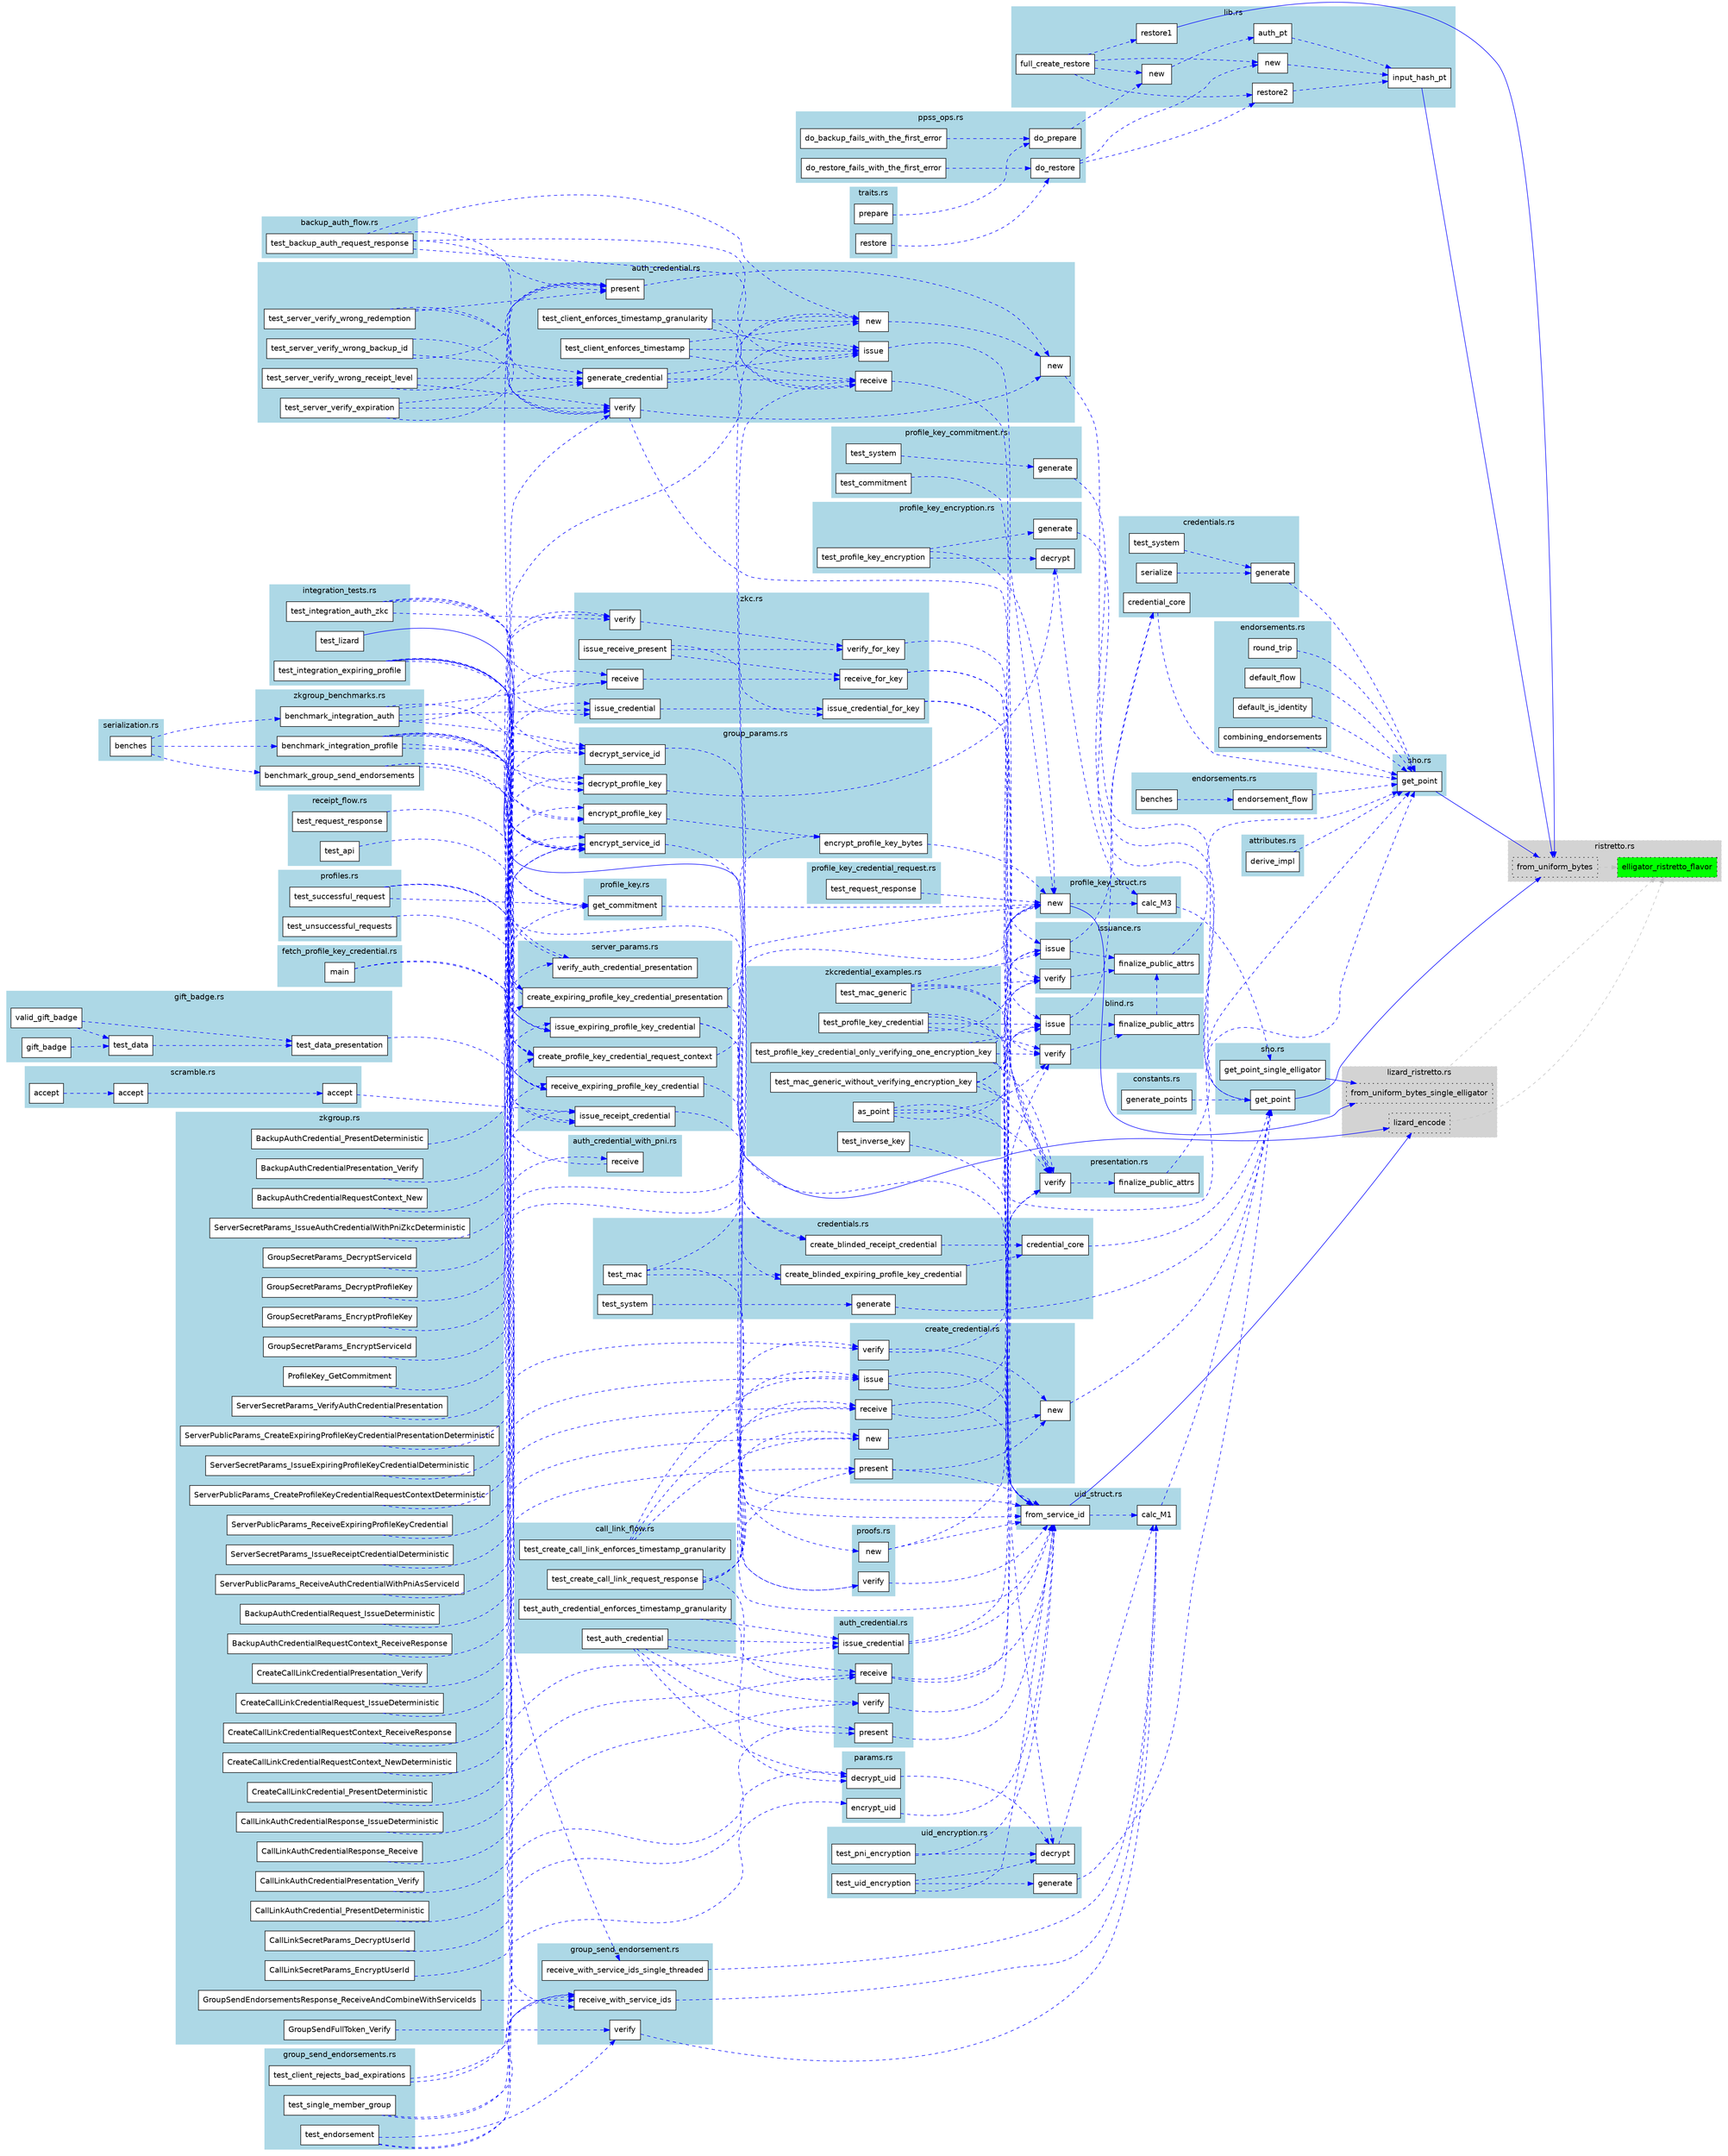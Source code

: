 digraph function_subgraph {
  rankdir=LR;
  node [shape=box, style=filled, fontname=Helvetica];
  edge [color=gray];

  subgraph cluster_0 {
    label = "lizard_ristretto.rs";
    style=filled;
    color=lightgrey;
    style="filled,dotted";
    fontname=Helvetica;
    "rust-analyzer cargo curve25519-dalek 4.1.3 lizard/lizard_ristretto/impl#[RistrettoPoint]from_uniform_bytes_single_elligator()." [label="from_uniform_bytes_single_elligator", tooltip="    pub fn from_uniform_bytes_single_elligator(bytes: &[u8; 32]) -> RistrettoPoint {         RistrettoPoint::elligator_ristretto_flavor(&FieldElement::from_bytes(bytes))     }", fillcolor=lightgray, style="filled,dotted"]
    "rust-analyzer cargo curve25519-dalek 4.1.3 lizard/lizard_ristretto/impl#[RistrettoPoint]lizard_encode()." [label="lizard_encode", tooltip="    pub fn lizard_encode<D: Digest>(data: &[u8; 16]) -> RistrettoPoint     where         D: Digest<OutputSize = U32>,     {         let mut fe_bytes: [u8; 32] = Default::default();          let digest...", fillcolor=lightgray, style="filled,dotted"]
  }
  subgraph cluster_1 {
    label = "ristretto.rs";
    style=filled;
    color=lightgrey;
    style="filled,dotted";
    fontname=Helvetica;
    "rust-analyzer cargo curve25519-dalek 4.1.3 ristretto/impl#[RistrettoPoint]elligator_ristretto_flavor()." [label="elligator_ristretto_flavor", tooltip="    pub(crate) fn elligator_ristretto_flavor(r_0: &FieldElement) -> RistrettoPoint {         let i = &constants::SQRT_M1;         let d = &constants::EDWARDS_D;         let one_minus_d_sq = &constants...", fillcolor=green, style="filled,dotted"]
    "rust-analyzer cargo curve25519-dalek 4.1.3 ristretto/impl#[RistrettoPoint]from_uniform_bytes()." [label="from_uniform_bytes", tooltip="    pub fn from_uniform_bytes(bytes: &[u8; 64]) -> RistrettoPoint {         // This follows the one-way map construction from the Ristretto RFC:         // https://datatracker.ietf.org/doc/html/draft-...", fillcolor=lightgray, style="filled,dotted"]
  }
  subgraph cluster_2 {
    label = "zkgroup.rs";
    style=filled;
    color=lightblue;
    fontname=Helvetica;
    "rust-analyzer cargo libsignal-bridge 0.1.0 zkgroup/GroupSendEndorsementsResponse_ReceiveAndCombineWithServiceIds()." [label="GroupSendEndorsementsResponse_ReceiveAndCombineWithServiceIds", tooltip="fn GroupSendEndorsementsResponse_ReceiveAndCombineWithServiceIds(     response_bytes: &[u8],     group_members: ServiceIdSequence<'_>,     local_user: ServiceId,     now: Timestamp,     group_params: ...", fillcolor=white, style="filled"]
    "rust-analyzer cargo libsignal-bridge 0.1.0 zkgroup/ServerSecretParams_VerifyAuthCredentialPresentation()." [label="ServerSecretParams_VerifyAuthCredentialPresentation", tooltip="fn ServerSecretParams_VerifyAuthCredentialPresentation(     server_secret_params: &ServerSecretParams,     group_public_params: Serialized<GroupPublicParams>,     presentation_bytes: &[u8],     curren...", fillcolor=white, style="filled"]
    "rust-analyzer cargo libsignal-bridge 0.1.0 zkgroup/CreateCallLinkCredentialPresentation_Verify()." [label="CreateCallLinkCredentialPresentation_Verify", tooltip="fn CreateCallLinkCredentialPresentation_Verify(     presentation_bytes: &[u8],     room_id: &[u8],     now: Timestamp,     server_params_bytes: &[u8],     call_link_params_bytes: &[u8], ) -> Result<()...", fillcolor=white, style="filled"]
    "rust-analyzer cargo libsignal-bridge 0.1.0 zkgroup/CallLinkAuthCredentialPresentation_Verify()." [label="CallLinkAuthCredentialPresentation_Verify", tooltip="fn CallLinkAuthCredentialPresentation_Verify(     presentation_bytes: &[u8],     now: Timestamp,     server_params_bytes: &[u8],     call_link_params_bytes: &[u8], ) -> Result<(), ZkGroupVerificationF...", fillcolor=white, style="filled"]
    "rust-analyzer cargo libsignal-bridge 0.1.0 zkgroup/CallLinkAuthCredentialResponse_Receive()." [label="CallLinkAuthCredentialResponse_Receive", tooltip="fn CallLinkAuthCredentialResponse_Receive(     response_bytes: &[u8],     user_id: Aci,     redemption_time: Timestamp,     params_bytes: &[u8], ) -> Result<Vec<u8>, ZkGroupVerificationFailure> {     ...", fillcolor=white, style="filled"]
    "rust-analyzer cargo libsignal-bridge 0.1.0 zkgroup/GroupSecretParams_EncryptProfileKey()." [label="GroupSecretParams_EncryptProfileKey", tooltip="fn GroupSecretParams_EncryptProfileKey(     params: Serialized<GroupSecretParams>,     profile_key: Serialized<ProfileKey>,     user_id: Aci, ) -> Serialized<ProfileKeyCiphertext> {     params        ...", fillcolor=white, style="filled"]
    "rust-analyzer cargo libsignal-bridge 0.1.0 zkgroup/ServerPublicParams_CreateProfileKeyCredentialRequestContextDeterministic()." [label="ServerPublicParams_CreateProfileKeyCredentialRequestContextDeterministic", tooltip="fn ServerPublicParams_CreateProfileKeyCredentialRequestContextDeterministic(     server_public_params: &ServerPublicParams,     randomness: &[u8; RANDOMNESS_LEN],     user_id: Aci,     profile_key: Se...", fillcolor=white, style="filled"]
    "rust-analyzer cargo libsignal-bridge 0.1.0 zkgroup/CallLinkSecretParams_DecryptUserId()." [label="CallLinkSecretParams_DecryptUserId", tooltip="fn CallLinkSecretParams_DecryptUserId(     params_bytes: &[u8],     user_id: Serialized<UuidCiphertext>, ) -> Result<Aci, ZkGroupVerificationFailure> {     let params = zkgroup::deserialize::<CallLink...", fillcolor=white, style="filled"]
    "rust-analyzer cargo libsignal-bridge 0.1.0 zkgroup/BackupAuthCredentialPresentation_Verify()." [label="BackupAuthCredentialPresentation_Verify", tooltip="fn BackupAuthCredentialPresentation_Verify(     presentation_bytes: &[u8],     now: Timestamp,     server_params_bytes: &[u8], ) -> Result<(), ZkGroupVerificationFailure> {     let presentation = binc...", fillcolor=white, style="filled"]
    "rust-analyzer cargo libsignal-bridge 0.1.0 zkgroup/GroupSecretParams_DecryptProfileKey()." [label="GroupSecretParams_DecryptProfileKey", tooltip="fn GroupSecretParams_DecryptProfileKey(     params: Serialized<GroupSecretParams>,     profile_key: Serialized<ProfileKeyCiphertext>,     user_id: Aci, ) -> Result<Serialized<ProfileKey>, ZkGroupVerif...", fillcolor=white, style="filled"]
    "rust-analyzer cargo libsignal-bridge 0.1.0 zkgroup/BackupAuthCredentialRequest_IssueDeterministic()." [label="BackupAuthCredentialRequest_IssueDeterministic", tooltip="fn BackupAuthCredentialRequest_IssueDeterministic(     request_bytes: &[u8],     redemption_time: Timestamp,     backup_level: AsType<BackupLevel, u8>,     credential_type: AsType<BackupCredentialType...", fillcolor=white, style="filled"]
    "rust-analyzer cargo libsignal-bridge 0.1.0 zkgroup/GroupSendFullToken_Verify()." [label="GroupSendFullToken_Verify", tooltip="fn GroupSendFullToken_Verify(     token: &[u8],     user_ids: ServiceIdSequence<'_>,     now: Timestamp,     key_pair: &[u8], ) -> Result<(), ZkGroupVerificationFailure> {     let token = zkgroup::des...", fillcolor=white, style="filled"]
    "rust-analyzer cargo libsignal-bridge 0.1.0 zkgroup/BackupAuthCredentialRequestContext_New()." [label="BackupAuthCredentialRequestContext_New", tooltip="fn BackupAuthCredentialRequestContext_New(backup_key: &[u8; 32], uuid: Uuid) -> Vec<u8> {     let backup_key: libsignal_account_keys::BackupKey =         libsignal_account_keys::BackupKey(*backup_key)...", fillcolor=white, style="filled"]
    "rust-analyzer cargo libsignal-bridge 0.1.0 zkgroup/CallLinkAuthCredentialResponse_IssueDeterministic()." [label="CallLinkAuthCredentialResponse_IssueDeterministic", tooltip="fn CallLinkAuthCredentialResponse_IssueDeterministic(     user_id: Aci,     redemption_time: Timestamp,     params_bytes: &[u8],     randomness: &[u8; RANDOMNESS_LEN], ) -> Vec<u8> {     let params = ...", fillcolor=white, style="filled"]
    "rust-analyzer cargo libsignal-bridge 0.1.0 zkgroup/BackupAuthCredentialRequestContext_ReceiveResponse()." [label="BackupAuthCredentialRequestContext_ReceiveResponse", tooltip="fn BackupAuthCredentialRequestContext_ReceiveResponse(     context_bytes: &[u8],     response_bytes: &[u8],     expected_redemption_time: Timestamp,     params_bytes: &[u8], ) -> Result<Vec<u8>, ZkGro...", fillcolor=white, style="filled"]
    "rust-analyzer cargo libsignal-bridge 0.1.0 zkgroup/ServerPublicParams_CreateExpiringProfileKeyCredentialPresentationDeterministic()." [label="ServerPublicParams_CreateExpiringProfileKeyCredentialPresentationDeterministic", tooltip="fn ServerPublicParams_CreateExpiringProfileKeyCredentialPresentationDeterministic(     server_public_params: &ServerPublicParams,     randomness: &[u8; RANDOMNESS_LEN],     group_secret_params: Serial...", fillcolor=white, style="filled"]
    "rust-analyzer cargo libsignal-bridge 0.1.0 zkgroup/ServerSecretParams_IssueAuthCredentialWithPniZkcDeterministic()." [label="ServerSecretParams_IssueAuthCredentialWithPniZkcDeterministic", tooltip="fn ServerSecretParams_IssueAuthCredentialWithPniZkcDeterministic(     server_secret_params: &ServerSecretParams,     randomness: &[u8; RANDOMNESS_LEN],     aci: Aci,     pni: Pni,     redemption_time:...", fillcolor=white, style="filled"]
    "rust-analyzer cargo libsignal-bridge 0.1.0 zkgroup/ServerSecretParams_IssueExpiringProfileKeyCredentialDeterministic()." [label="ServerSecretParams_IssueExpiringProfileKeyCredentialDeterministic", tooltip="fn ServerSecretParams_IssueExpiringProfileKeyCredentialDeterministic(     server_secret_params: &ServerSecretParams,     randomness: &[u8; RANDOMNESS_LEN],     request: Serialized<ProfileKeyCredential...", fillcolor=white, style="filled"]
    "rust-analyzer cargo libsignal-bridge 0.1.0 zkgroup/ServerPublicParams_ReceiveAuthCredentialWithPniAsServiceId()." [label="ServerPublicParams_ReceiveAuthCredentialWithPniAsServiceId", tooltip="fn ServerPublicParams_ReceiveAuthCredentialWithPniAsServiceId(     params: &ServerPublicParams,     aci: Aci,     pni: Pni,     redemption_time: Timestamp,     auth_credential_with_pni_response_bytes:...", fillcolor=white, style="filled"]
    "rust-analyzer cargo libsignal-bridge 0.1.0 zkgroup/ServerPublicParams_ReceiveExpiringProfileKeyCredential()." [label="ServerPublicParams_ReceiveExpiringProfileKeyCredential", tooltip="fn ServerPublicParams_ReceiveExpiringProfileKeyCredential(     server_public_params: &ServerPublicParams,     request_context: Serialized<ProfileKeyCredentialRequestContext>,     response: Serialized<...", fillcolor=white, style="filled"]
    "rust-analyzer cargo libsignal-bridge 0.1.0 zkgroup/BackupAuthCredential_PresentDeterministic()." [label="BackupAuthCredential_PresentDeterministic", tooltip="fn BackupAuthCredential_PresentDeterministic(     credential_bytes: &[u8],     server_params_bytes: &[u8],     randomness: &[u8; RANDOMNESS_LEN], ) -> Result<Vec<u8>, ZkGroupVerificationFailure> {    ...", fillcolor=white, style="filled"]
    "rust-analyzer cargo libsignal-bridge 0.1.0 zkgroup/CallLinkSecretParams_EncryptUserId()." [label="CallLinkSecretParams_EncryptUserId", tooltip="fn CallLinkSecretParams_EncryptUserId(     params_bytes: &[u8],     user_id: Aci, ) -> Serialized<UuidCiphertext> {     let params = zkgroup::deserialize::<CallLinkSecretParams>(params_bytes)         ...", fillcolor=white, style="filled"]
    "rust-analyzer cargo libsignal-bridge 0.1.0 zkgroup/CreateCallLinkCredential_PresentDeterministic()." [label="CreateCallLinkCredential_PresentDeterministic", tooltip="fn CreateCallLinkCredential_PresentDeterministic(     credential_bytes: &[u8],     room_id: &[u8],     user_id: Aci,     server_params_bytes: &[u8],     call_link_params_bytes: &[u8],     randomness: ...", fillcolor=white, style="filled"]
    "rust-analyzer cargo libsignal-bridge 0.1.0 zkgroup/GroupSecretParams_DecryptServiceId()." [label="GroupSecretParams_DecryptServiceId", tooltip="fn GroupSecretParams_DecryptServiceId(     params: Serialized<GroupSecretParams>,     ciphertext: Serialized<UuidCiphertext>, ) -> Result<ServiceId, ZkGroupVerificationFailure> {     params.decrypt_se...", fillcolor=white, style="filled"]
    "rust-analyzer cargo libsignal-bridge 0.1.0 zkgroup/CreateCallLinkCredentialRequestContext_NewDeterministic()." [label="CreateCallLinkCredentialRequestContext_NewDeterministic", tooltip="fn CreateCallLinkCredentialRequestContext_NewDeterministic(     room_id: &[u8],     randomness: &[u8; RANDOMNESS_LEN], ) -> Vec<u8> {     let context = CreateCallLinkCredentialRequestContext::new(room...", fillcolor=white, style="filled"]
    "rust-analyzer cargo libsignal-bridge 0.1.0 zkgroup/CreateCallLinkCredentialRequestContext_ReceiveResponse()." [label="CreateCallLinkCredentialRequestContext_ReceiveResponse", tooltip="fn CreateCallLinkCredentialRequestContext_ReceiveResponse(     context_bytes: &[u8],     response_bytes: &[u8],     user_id: Aci,     params_bytes: &[u8], ) -> Result<Vec<u8>, ZkGroupVerificationFailu...", fillcolor=white, style="filled"]
    "rust-analyzer cargo libsignal-bridge 0.1.0 zkgroup/CallLinkAuthCredential_PresentDeterministic()." [label="CallLinkAuthCredential_PresentDeterministic", tooltip="fn CallLinkAuthCredential_PresentDeterministic(     credential_bytes: &[u8],     user_id: Aci,     redemption_time: Timestamp,     server_params_bytes: &[u8],     call_link_params_bytes: &[u8],     ra...", fillcolor=white, style="filled"]
    "rust-analyzer cargo libsignal-bridge 0.1.0 zkgroup/CreateCallLinkCredentialRequest_IssueDeterministic()." [label="CreateCallLinkCredentialRequest_IssueDeterministic", tooltip="fn CreateCallLinkCredentialRequest_IssueDeterministic(     request_bytes: &[u8],     user_id: Aci,     timestamp: Timestamp,     params_bytes: &[u8],     randomness: &[u8; RANDOMNESS_LEN], ) -> Vec<u8...", fillcolor=white, style="filled"]
    "rust-analyzer cargo libsignal-bridge 0.1.0 zkgroup/ServerSecretParams_IssueReceiptCredentialDeterministic()." [label="ServerSecretParams_IssueReceiptCredentialDeterministic", tooltip="fn ServerSecretParams_IssueReceiptCredentialDeterministic(     server_secret_params: &ServerSecretParams,     randomness: &[u8; RANDOMNESS_LEN],     request: Serialized<ReceiptCredentialRequest>,     ...", fillcolor=white, style="filled"]
    "rust-analyzer cargo libsignal-bridge 0.1.0 zkgroup/GroupSecretParams_EncryptServiceId()." [label="GroupSecretParams_EncryptServiceId", tooltip="fn GroupSecretParams_EncryptServiceId(     params: Serialized<GroupSecretParams>,     service_id: ServiceId, ) -> Serialized<UuidCiphertext> {     params.encrypt_service_id(service_id).into() }", fillcolor=white, style="filled"]
    "rust-analyzer cargo libsignal-bridge 0.1.0 zkgroup/ProfileKey_GetCommitment()." [label="ProfileKey_GetCommitment", tooltip="fn ProfileKey_GetCommitment(     profile_key: Serialized<ProfileKey>,     user_id: Aci, ) -> Serialized<ProfileKeyCommitment> {     profile_key.get_commitment(user_id).into() }", fillcolor=white, style="filled"]
  }
  subgraph cluster_3 {
    label = "gift_badge.rs";
    style=filled;
    color=lightblue;
    fontname=Helvetica;
    "rust-analyzer cargo libsignal-message-backup 0.1.0 backup/chat/gift_badge/test/impl#[`proto::GiftBadge`]test_data_presentation()." [label="test_data_presentation", tooltip="        fn test_data_presentation() -> ReceiptCredentialPresentation {             const RANDOMNESS: [u8; RANDOMNESS_LEN] = [33; 32];              let server_params = zkgroup::ServerSecretParams::gene...", fillcolor=white, style="filled"]
    "rust-analyzer cargo libsignal-message-backup 0.1.0 backup/chat/gift_badge/test/valid_gift_badge()." [label="valid_gift_badge", tooltip="    fn valid_gift_badge() {         assert_eq!(             proto::GiftBadge::test_data().try_into(),             Ok(GiftBadge::Valid {                 receipt_credential_presentation: proto::GiftBadg...", fillcolor=white, style="filled"]
    "rust-analyzer cargo libsignal-message-backup 0.1.0 backup/chat/gift_badge/test/impl#[`proto::GiftBadge`]test_data()." [label="test_data", tooltip="        fn test_data() -> Self {             Self {                 receiptCredentialPresentation: zkgroup::serialize(&Self::test_data_presentation()),                 state: proto::gift_badge::State:...", fillcolor=white, style="filled"]
    "rust-analyzer cargo libsignal-message-backup 0.1.0 backup/chat/gift_badge/test/gift_badge()." [label="gift_badge", tooltip="    fn gift_badge(modifier: impl FnOnce(&mut proto::GiftBadge)) -> Result<(), GiftBadgeError> {         let mut gift_badge = proto::GiftBadge::test_data();         modifier(&mut gift_badge);         G...", fillcolor=white, style="filled"]
  }
  subgraph cluster_4 {
    label = "scramble.rs";
    style=filled;
    color=lightblue;
    fontname=Helvetica;
    "rust-analyzer cargo libsignal-message-backup 0.1.0 scramble/impl#[`proto::GiftBadge`][`Visit<Scrambler>`]accept()." [label="accept", tooltip="    fn accept(&mut self, visitor: &mut Scrambler) {         let Self {             receiptCredentialPresentation,             state: _,             special_fields: _,         } = self;          if let...", fillcolor=white, style="filled"]
    "rust-analyzer cargo libsignal-message-backup 0.1.0 scramble/impl#[`proto::Frame`][`Visit<Scrambler>`]accept()." [label="accept", tooltip="    fn accept(&mut self, visitor: &mut Scrambler) {         let Self {             item,             special_fields: _,         } = self;          if let Some(item) = item {             use proto::fra...", fillcolor=white, style="filled"]
    "rust-analyzer cargo libsignal-message-backup 0.1.0 scramble/impl#[`proto::ChatItem`][`Visit<Scrambler>`]accept()." [label="accept", tooltip="    fn accept(&mut self, visitor: &mut Scrambler) {         let Self {             chatId: _,             authorId: _,             dateSent: _,             expireStartDate: _,             expiresInMs:...", fillcolor=white, style="filled"]
  }
  subgraph cluster_5 {
    label = "fetch_profile_key_credential.rs";
    style=filled;
    color=lightblue;
    fontname=Helvetica;
    "rust-analyzer cargo libsignal-net-chat 0.1.0 main()." [label="main", tooltip="async fn main() -> anyhow::Result<()> {     env_logger::builder()         .filter_module(module_path!(), log::LevelFilter::Info)         .parse_default_env()         .init();      let Config {        ...", fillcolor=white, style="filled"]
  }
  subgraph cluster_6 {
    label = "profiles.rs";
    style=filled;
    color=lightblue;
    fontname=Helvetica;
    "rust-analyzer cargo libsignal-net-chat 0.1.0 ws/profiles/test/test_successful_request()." [label="test_successful_request", tooltip="    async fn test_successful_request() {         let randomness = zkgroup::TEST_ARRAY_32;         let server_params = zkgroup::ServerSecretParams::generate(randomness);         let aci = Aci::parse_fr...", fillcolor=white, style="filled"]
    "rust-analyzer cargo libsignal-net-chat 0.1.0 ws/profiles/test/test_unsuccessful_requests()." [label="test_unsuccessful_requests", tooltip="    async fn test_unsuccessful_requests(         response: chat::Response,     ) -> RequestError<ProfileKeyCredentialRequestError> {         let randomness = zkgroup::TEST_ARRAY_32;         let server...", fillcolor=white, style="filled"]
  }
  subgraph cluster_7 {
    label = "ppss_ops.rs";
    style=filled;
    color=lightblue;
    fontname=Helvetica;
    "rust-analyzer cargo libsignal-net 0.1.0 svrb/ppss_ops/do_prepare()." [label="do_prepare", tooltip="pub fn do_prepare<Env: PpssSetup>(password: &[u8]) -> Backup4 {     let server_ids = Env::server_ids();     let mut rng = OsRng.unwrap_err();     Backup4::new(         server_ids.as_ref(),         pas...", fillcolor=white, style="filled"]
    "rust-analyzer cargo libsignal-net 0.1.0 svrb/ppss_ops/test/do_restore_fails_with_the_first_error()." [label="do_restore_fails_with_the_first_error", tooltip="    async fn do_restore_fails_with_the_first_error() {         let result = do_restore::<TestEnv>(NotConnectedResults, b' ' ).await;         assert_matches!(result, Err(crate::svrb::Error::ConnectionT...", fillcolor=white, style="filled"]
    "rust-analyzer cargo libsignal-net 0.1.0 svrb/ppss_ops/do_restore()." [label="do_restore", tooltip="pub async fn do_restore<Env: PpssSetup>(     connect_results: impl IntoConnectionResults,     password: &[u8], ) -> Result<Secret, Error> {     let mut rng = OsRng.unwrap_err();     let ConnectionCont...", fillcolor=white, style="filled"]
    "rust-analyzer cargo libsignal-net 0.1.0 svrb/ppss_ops/test/do_backup_fails_with_the_first_error()." [label="do_backup_fails_with_the_first_error", tooltip="    async fn do_backup_fails_with_the_first_error() {         let backup = do_prepare::<TestEnv>(b' ' );         let result = do_backup::<TestEnv>(NotConnectedResults, &backup).await;         assert_m...", fillcolor=white, style="filled"]
  }
  subgraph cluster_8 {
    label = "traits.rs";
    style=filled;
    color=lightblue;
    fontname=Helvetica;
    "rust-analyzer cargo libsignal-net 0.1.0 svrb/traits/impl#[T][Restore]restore()." [label="restore", tooltip="    async fn restore(&self, password: &[u8]) -> Result<Secret, Error> {         ppss_ops::do_restore::<T::Env>(self.connect().await, password).await     }", fillcolor=white, style="filled"]
    "rust-analyzer cargo libsignal-net 0.1.0 svrb/traits/impl#[T][Backup]prepare()." [label="prepare", tooltip="    fn prepare(&self, password: &[u8]) -> Backup4 {         ppss_ops::do_prepare::<T::Env>(password)     }", fillcolor=white, style="filled"]
  }
  subgraph cluster_9 {
    label = "lib.rs";
    style=filled;
    color=lightblue;
    fontname=Helvetica;
    "rust-analyzer cargo libsignal-svrb 0.1.0 impl#[`Restore1<'a>`]new()." [label="new", tooltip="    pub fn new<R: Rng + CryptoRng>(server_ids: &'a [u64], password: &[u8], rng: &mut R) -> Self {         let blind = random_scalar(rng);         let input = password_to_uniform_input(password);      ...", fillcolor=white, style="filled"]
    "rust-analyzer cargo libsignal-svrb 0.1.0 impl#[Backup4]new()." [label="new", tooltip="    pub fn new<R: Rng + CryptoRng>(         server_ids: &[u64],         password: &[u8],         max_tries: NonZeroU32,         rng: &mut R,     ) -> Self {         assert!(!server_ids.is_empty());   ...", fillcolor=white, style="filled"]
    "rust-analyzer cargo libsignal-svrb 0.1.0 test/impl#[TestServer]restore1()." [label="restore1", tooltip="        fn restore1(&mut self, req_bytes: &[u8]) -> Vec<u8> {             let req = match svrb::Request4::decode(req_bytes)                 .expect(' decode Request4' )                 .inner         ...", fillcolor=white, style="filled"]
    "rust-analyzer cargo libsignal-svrb 0.1.0 auth_pt()." [label="auth_pt", tooltip="fn auth_pt(input: &[u8; 64], k_oprf: &Scalar) -> RistrettoPoint {     input_hash_pt(input) * k_oprf }", fillcolor=white, style="filled"]
    "rust-analyzer cargo libsignal-svrb 0.1.0 input_hash_pt()." [label="input_hash_pt", tooltip="fn input_hash_pt(input: &[u8; 64]) -> RistrettoPoint {     RistrettoPoint::from_uniform_bytes(input) }", fillcolor=white, style="filled"]
    "rust-analyzer cargo libsignal-svrb 0.1.0 test/full_create_restore()." [label="full_create_restore", tooltip="    fn full_create_restore() {         let mut rng = OsRng.unwrap_err();         let server_ids = vec![1u64, 2u64, 3u64];         let mut servers = server_ids             .iter()             .map(|_| ...", fillcolor=white, style="filled"]
    "rust-analyzer cargo libsignal-svrb 0.1.0 impl#[`Restore1<'a>`]restore2()." [label="restore2", tooltip="    pub fn restore2<R: Rng + CryptoRng>(         self,         responses1_bytes: &[Vec<u8>],         handshake_hashes: &[&[u8]],         rng: &mut R,     ) -> Result<Restore2<'a>, Error> {         if ...", fillcolor=white, style="filled"]
  }
  subgraph cluster_10 {
    label = "constants.rs";
    style=filled;
    color=lightblue;
    fontname=Helvetica;
    "rust-analyzer cargo usernames 0.1.0 constants/test/generate_points()." [label="generate_points", tooltip="    fn generate_points() {         let mut sho = Sho::new(b' Signal_Username_20230130_Constant_Points_Generate' , b' ' );         for p in BASE_POINTS.iter() {             assert_eq!(&sho.get_point(),...", fillcolor=white, style="filled"]
  }
  subgraph cluster_11 {
    label = "endorsements.rs";
    style=filled;
    color=lightblue;
    fontname=Helvetica;
    "rust-analyzer cargo zkcredential 0.1.0 endorsement_flow()." [label="endorsement_flow", tooltip="fn endorsement_flow(c: &mut Criterion) {     let mut group = c.benchmark_group(' endorsements' );      let mut input_sho = poksho::ShoSha256::new(b' test' );     let inputs: Vec<RistrettoPoint> = (0.....", fillcolor=white, style="filled"]
    "rust-analyzer cargo zkcredential 0.1.0 benches()." [label="benches", tooltip="criterion_group!(benches, endorsement_flow, key_derivation); criterion_main!(benches);", fillcolor=white, style="filled"]
  }
  subgraph cluster_12 {
    label = "attributes.rs";
    style=filled;
    color=lightblue;
    fontname=Helvetica;
    "rust-analyzer cargo zkcredential 0.1.0 attributes/derive_impl()." [label="derive_impl", tooltip="    fn derive_impl<D: Domain>() -> [RistrettoPoint; 2] {         let mut sho = poksho::ShoHmacSha256::new(b' Signal_ZKCredential_Domain_20231011' );         sho.absorb_and_ratchet(D::ID.as_bytes());  ...", fillcolor=white, style="filled"]
  }
  subgraph cluster_13 {
    label = "credentials.rs";
    style=filled;
    color=lightblue;
    fontname=Helvetica;
    "rust-analyzer cargo zkcredential 0.1.0 credentials/impl#[CredentialKeyPair][Serialize]serialize()." [label="serialize", tooltip="    fn serialize<S>(&self, serializer: S) -> Result<S::Ok, S::Error>     where         S: serde::Serializer,     {         self.private_key.serialize(serializer)     }", fillcolor=white, style="filled"]
    "rust-analyzer cargo zkcredential 0.1.0 credentials/impl#[SystemParams]generate()." [label="generate", tooltip="    fn generate() -> Self {         let mut sho = ShoSha256::new(b' Signal_ZKCredential_ConstantSystemParams_generate_20230410' );         let G_w = sho.get_point();         let G_wprime = sho.get_poi...", fillcolor=white, style="filled"]
    "rust-analyzer cargo zkcredential 0.1.0 credentials/impl#[CredentialPrivateKey]credential_core()." [label="credential_core", tooltip="    pub(crate) fn credential_core(&self, M: &[RistrettoPoint], sho: &mut dyn ShoApi) -> Credential {         assert!(             M.len() <= NUM_SUPPORTED_ATTRS,             ' more than {NUM_SUPPORTED...", fillcolor=white, style="filled"]
    "rust-analyzer cargo zkcredential 0.1.0 credentials/tests/test_system()." [label="test_system", tooltip="    fn test_system() {         let params = SystemParams::generate();         let serialized = bincode::serialize(&params).expect(' can serialize' );         println!(' PARAMS = {serialized:#x?}' );  ...", fillcolor=white, style="filled"]
  }
  subgraph cluster_14 {
    label = "endorsements.rs";
    style=filled;
    color=lightblue;
    fontname=Helvetica;
    "rust-analyzer cargo zkcredential 0.1.0 endorsements/tests/round_trip()." [label="round_trip", tooltip="        fn round_trip<T: Serialize + for<'a> Deserialize<'a> + PartialDefault>(             value: &T,             expected_len: usize,         ) {             let bincode_options = bincode::DefaultOp...", fillcolor=white, style="filled"]
    "rust-analyzer cargo zkcredential 0.1.0 endorsements/tests/default_flow()." [label="default_flow", tooltip="    fn default_flow() {         let mut input_sho = poksho::ShoSha256::new(b' test' );         let root_key = ServerRootKeyPair::generate([42; RANDOMNESS_LEN]);          // Client          let client_...", fillcolor=white, style="filled"]
    "rust-analyzer cargo zkcredential 0.1.0 endorsements/tests/default_is_identity()." [label="default_is_identity", tooltip="    fn default_is_identity() {         assert_eq!(Endorsement::combine([]).R, Endorsement::default().R);          let mut input_sho = poksho::ShoSha256::new(b' test' );         let root_key = ServerRo...", fillcolor=white, style="filled"]
    "rust-analyzer cargo zkcredential 0.1.0 endorsements/tests/combining_endorsements()." [label="combining_endorsements", tooltip="    fn combining_endorsements() {         let mut input_sho = poksho::ShoSha256::new(b' test' );         let root_key = ServerRootKeyPair::generate([42; RANDOMNESS_LEN]);          // Client          l...", fillcolor=white, style="filled"]
  }
  subgraph cluster_15 {
    label = "issuance.rs";
    style=filled;
    color=lightblue;
    fontname=Helvetica;
    "rust-analyzer cargo zkcredential 0.1.0 issuance/impl#[`IssuanceProofBuilder<'a>`]finalize_public_attrs()." [label="finalize_public_attrs", tooltip="    fn finalize_public_attrs(&mut self) {         debug_assert!(self.attr_points[0] == RistrettoPoint::identity());         self.attr_points[0] = self.public_attrs.get_point();     }", fillcolor=white, style="filled"]
    "rust-analyzer cargo zkcredential 0.1.0 issuance/impl#[`IssuanceProofBuilder<'a>`]issue()." [label="issue", tooltip="    pub fn issue(         mut self,         key_pair: &CredentialKeyPair,         randomness: [u8; RANDOMNESS_LEN],     ) -> IssuanceProof {         self.finalize_public_attrs();          let mut sho ...", fillcolor=white, style="filled"]
    "rust-analyzer cargo zkcredential 0.1.0 issuance/impl#[`IssuanceProofBuilder<'a>`]verify()." [label="verify", tooltip="    pub fn verify(         mut self,         public_key: &CredentialPublicKey,         // Even though it would work with a borrow, this deliberately consumes         // IssuanceProof to indicate that ...", fillcolor=white, style="filled"]
  }
  subgraph cluster_16 {
    label = "blind.rs";
    style=filled;
    color=lightblue;
    fontname=Helvetica;
    "rust-analyzer cargo zkcredential 0.1.0 issuance/blind/impl#[`BlindedIssuanceProofBuilder<'_>`]verify()." [label="verify", tooltip="    pub fn verify(         mut self,         public_key: &CredentialPublicKey,         blinding_key: &BlindingKeyPair,         proof: BlindedIssuanceProof,     ) -> Result<Credential, VerificationFail...", fillcolor=white, style="filled"]
    "rust-analyzer cargo zkcredential 0.1.0 issuance/blind/impl#[`BlindedIssuanceProofBuilder<'_>`]issue()." [label="issue", tooltip="    pub fn issue(         mut self,         key_pair: &CredentialKeyPair,         blinding_key: &BlindingPublicKey,         randomness: [u8; RANDOMNESS_LEN],     ) -> BlindedIssuanceProof {         se...", fillcolor=white, style="filled"]
    "rust-analyzer cargo zkcredential 0.1.0 issuance/blind/impl#[`BlindedIssuanceProofBuilder<'_>`]finalize_public_attrs()." [label="finalize_public_attrs", tooltip="    fn finalize_public_attrs(&mut self) {         self.inner.finalize_public_attrs()     }", fillcolor=white, style="filled"]
  }
  subgraph cluster_17 {
    label = "presentation.rs";
    style=filled;
    color=lightblue;
    fontname=Helvetica;
    "rust-analyzer cargo zkcredential 0.1.0 presentation/impl#[`PresentationProofVerifier<'a>`]finalize_public_attrs()." [label="finalize_public_attrs", tooltip="    fn finalize_public_attrs(&mut self) {         debug_assert!(self.core.attr_points[0] == RistrettoPoint::identity());         self.core.attr_points[0] = self.public_attrs.get_point();     }", fillcolor=white, style="filled"]
    "rust-analyzer cargo zkcredential 0.1.0 presentation/impl#[`PresentationProofVerifier<'a>`]verify()." [label="verify", tooltip="    pub fn verify(         mut self,         key_pair: &CredentialKeyPair,         proof: &PresentationProof,     ) -> Result<(), VerificationFailure> {         self.finalize_public_attrs();          ...", fillcolor=white, style="filled"]
  }
  subgraph cluster_18 {
    label = "sho.rs";
    style=filled;
    color=lightblue;
    fontname=Helvetica;
    "rust-analyzer cargo zkcredential 0.1.0 sho/ShoExt#get_point()." [label="get_point", tooltip="    fn get_point(&mut self) -> RistrettoPoint {         let mut point_bytes = [0u8; 64];         self.squeeze_and_ratchet_into(&mut point_bytes);         RistrettoPoint::from_uniform_bytes(&point_byte...", fillcolor=white, style="filled"]
  }
  subgraph cluster_19 {
    label = "serialization.rs";
    style=filled;
    color=lightblue;
    fontname=Helvetica;
    "rust-analyzer cargo zkgroup 0.9.0 benches()." [label="benches", tooltip="criterion_group!(benches, bench_server_param_serialization,); criterion_main!(benches);", fillcolor=white, style="filled"]
  }
  subgraph cluster_20 {
    label = "zkgroup_benchmarks.rs";
    style=filled;
    color=lightblue;
    fontname=Helvetica;
    "rust-analyzer cargo zkgroup 0.9.0 benchmark_group_send_endorsements()." [label="benchmark_group_send_endorsements", tooltip="pub fn benchmark_group_send_endorsements(c: &mut Criterion) {     const DAY_ALIGNED_TIMESTAMP: zkgroup::Timestamp =         zkgroup::Timestamp::from_epoch_seconds(1681344000); // 2023-04-13 00:00:00 U...", fillcolor=white, style="filled"]
    "rust-analyzer cargo zkgroup 0.9.0 benchmark_integration_auth()." [label="benchmark_integration_auth", tooltip="fn benchmark_integration_auth(c: &mut Criterion) {     let server_secret_params = zkgroup::ServerSecretParams::generate(zkgroup::TEST_ARRAY_32);     let server_public_params = server_secret_params.get...", fillcolor=white, style="filled"]
    "rust-analyzer cargo zkgroup 0.9.0 benchmark_integration_profile()." [label="benchmark_integration_profile", tooltip="pub fn benchmark_integration_profile(c: &mut Criterion) {     // SERVER     let server_secret_params = zkgroup::ServerSecretParams::generate(zkgroup::TEST_ARRAY_32);     let server_public_params = ser...", fillcolor=white, style="filled"]
  }
  subgraph cluster_21 {
    label = "auth_credential_with_pni.rs";
    style=filled;
    color=lightblue;
    fontname=Helvetica;
    "rust-analyzer cargo zkgroup 0.9.0 api/auth/auth_credential_with_pni/impl#[AuthCredentialWithPniResponse]receive()." [label="receive", tooltip="    pub fn receive(         self,         public_params: &ServerPublicParams,         aci: Aci,         pni: Pni,         redemption_time: crate::Timestamp,     ) -> Result<AuthCredentialWithPni, ZkGr...", fillcolor=white, style="filled"]
  }
  subgraph cluster_22 {
    label = "zkc.rs";
    style=filled;
    color=lightblue;
    fontname=Helvetica;
    "rust-analyzer cargo zkgroup 0.9.0 api/auth/auth_credential_with_pni/zkc/impl#[AuthCredentialWithPniZkcPresentation]verify_for_key()." [label="verify_for_key", tooltip="    pub(crate) fn verify_for_key(         &self,         credential_key: &CredentialKeyPair,         group_public_params: &GroupPublicParams,         redemption_time: Timestamp,     ) -> Result<(), Zk...", fillcolor=white, style="filled"]
    "rust-analyzer cargo zkgroup 0.9.0 api/auth/auth_credential_with_pni/zkc/impl#[AuthCredentialWithPniZkcPresentation]verify()." [label="verify", tooltip="    pub fn verify(         &self,         params: &ServerSecretParams,         group_public_params: &GroupPublicParams,         redemption_time: Timestamp,     ) -> Result<(), ZkGroupVerificationFailu...", fillcolor=white, style="filled"]
    "rust-analyzer cargo zkgroup 0.9.0 api/auth/auth_credential_with_pni/zkc/impl#[AuthCredentialWithPniZkcResponse]receive()." [label="receive", tooltip="    pub fn receive(         self,         aci: Aci,         pni: Pni,         redemption_time: Timestamp,         public_params: &ServerPublicParams,     ) -> Result<AuthCredentialWithPniZkc, ZkGroupV...", fillcolor=white, style="filled"]
    "rust-analyzer cargo zkgroup 0.9.0 api/auth/auth_credential_with_pni/zkc/impl#[AuthCredentialWithPniZkcResponse]issue_credential_for_key()." [label="issue_credential_for_key", tooltip="    pub(crate) fn issue_credential_for_key(         aci: Aci,         pni: Pni,         redemption_time: Timestamp,         credential_key: &CredentialKeyPair,         randomness: RandomnessBytes,    ...", fillcolor=white, style="filled"]
    "rust-analyzer cargo zkgroup 0.9.0 api/auth/auth_credential_with_pni/zkc/impl#[AuthCredentialWithPniZkcResponse]issue_credential()." [label="issue_credential", tooltip="    pub fn issue_credential(         aci: Aci,         pni: Pni,         redemption_time: Timestamp,         params: &ServerSecretParams,         randomness: RandomnessBytes,     ) -> Self {         S...", fillcolor=white, style="filled"]
    "rust-analyzer cargo zkgroup 0.9.0 api/auth/auth_credential_with_pni/zkc/test/issue_receive_present()." [label="issue_receive_present", tooltip="    fn issue_receive_present() {         const ACI: Aci = Aci::from_uuid_bytes([b'a'; 16]);         const PNI: Pni = Pni::from_uuid_bytes([b'p'; 16]);         const REDEMPTION_TIME: Timestamp = Timest...", fillcolor=white, style="filled"]
    "rust-analyzer cargo zkgroup 0.9.0 api/auth/auth_credential_with_pni/zkc/impl#[AuthCredentialWithPniZkcResponse]receive_for_key()." [label="receive_for_key", tooltip="    pub(crate) fn receive_for_key(         self,         aci: Aci,         pni: Pni,         redemption_time: Timestamp,         public_key: &CredentialPublicKey,     ) -> Result<AuthCredentialWithPni...", fillcolor=white, style="filled"]
  }
  subgraph cluster_23 {
    label = "auth_credential.rs";
    style=filled;
    color=lightblue;
    fontname=Helvetica;
    "rust-analyzer cargo zkgroup 0.9.0 api/backups/auth_credential/tests/test_client_enforces_timestamp_granularity()." [label="test_client_enforces_timestamp_granularity", tooltip="    fn test_client_enforces_timestamp_granularity() {         let redemption_time: Timestamp = DAY_ALIGNED_TIMESTAMP.add_seconds(60 * 60); // not on a day boundary!          let request_context = Back...", fillcolor=white, style="filled"]
    "rust-analyzer cargo zkgroup 0.9.0 api/backups/auth_credential/tests/test_client_enforces_timestamp()." [label="test_client_enforces_timestamp", tooltip="    fn test_client_enforces_timestamp() {         let redemption_time: Timestamp = DAY_ALIGNED_TIMESTAMP;          let request_context = BackupAuthCredentialRequestContext::new(&KEY, ACI.into());     ...", fillcolor=white, style="filled"]
    "rust-analyzer cargo zkgroup 0.9.0 api/backups/auth_credential/tests/test_server_verify_wrong_redemption()." [label="test_server_verify_wrong_redemption", tooltip="    fn test_server_verify_wrong_redemption() {         let credential = generate_credential(DAY_ALIGNED_TIMESTAMP);         let valid_presentation =             credential.present(&server_secret_param...", fillcolor=white, style="filled"]
    "rust-analyzer cargo zkgroup 0.9.0 api/backups/auth_credential/impl#[BackupIdPoint]new()." [label="new", tooltip="    fn new(backup_id: &libsignal_account_keys::BackupId) -> Self {         Self(Sho::new(b' 20231003_Signal_BackupId' , &backup_id.0).get_point())     }", fillcolor=white, style="filled"]
    "rust-analyzer cargo zkgroup 0.9.0 api/backups/auth_credential/tests/generate_credential()." [label="generate_credential", tooltip="    fn generate_credential(redemption_time: Timestamp) -> BackupAuthCredential {         // client generated materials; issuance request         let request_context = BackupAuthCredentialRequestContex...", fillcolor=white, style="filled"]
    "rust-analyzer cargo zkgroup 0.9.0 api/backups/auth_credential/impl#[BackupAuthCredentialRequestContext]receive()." [label="receive", tooltip="    pub fn receive(         self,         response: BackupAuthCredentialResponse,         params: &GenericServerPublicParams,         expected_redemption_time: Timestamp,     ) -> Result<BackupAuthCre...", fillcolor=white, style="filled"]
    "rust-analyzer cargo zkgroup 0.9.0 api/backups/auth_credential/impl#[BackupAuthCredentialRequestContext]new()." [label="new", tooltip="    pub fn new<const VERSION: u8>(         backup_key: &libsignal_account_keys::BackupKey<VERSION>,         aci: libsignal_core::Aci,     ) -> Self {         // derive the backup-id (blinded in the is...", fillcolor=white, style="filled"]
    "rust-analyzer cargo zkgroup 0.9.0 api/backups/auth_credential/impl#[BackupAuthCredential]present()." [label="present", tooltip="    pub fn present(         &self,         server_params: &GenericServerPublicParams,         randomness: RandomnessBytes,     ) -> BackupAuthCredentialPresentation {         BackupAuthCredentialPrese...", fillcolor=white, style="filled"]
    "rust-analyzer cargo zkgroup 0.9.0 api/backups/auth_credential/tests/test_server_verify_wrong_backup_id()." [label="test_server_verify_wrong_backup_id", tooltip="    fn test_server_verify_wrong_backup_id() {         let credential = generate_credential(DAY_ALIGNED_TIMESTAMP);         let valid_presentation =             credential.present(&server_secret_params...", fillcolor=white, style="filled"]
    "rust-analyzer cargo zkgroup 0.9.0 api/backups/auth_credential/impl#[BackupAuthCredentialRequest]issue()." [label="issue", tooltip="    pub fn issue(         &self,         redemption_time: Timestamp,         backup_level: BackupLevel,         credential_type: BackupCredentialType,         params: &GenericServerSecretParams,      ...", fillcolor=white, style="filled"]
    "rust-analyzer cargo zkgroup 0.9.0 api/backups/auth_credential/impl#[BackupAuthCredentialPresentation]verify()." [label="verify", tooltip="    pub fn verify(         &self,         current_time: Timestamp,         server_params: &GenericServerSecretParams,     ) -> Result<(), ZkGroupVerificationFailure> {         let acceptable_start_tim...", fillcolor=white, style="filled"]
    "rust-analyzer cargo zkgroup 0.9.0 api/backups/auth_credential/tests/test_server_verify_wrong_receipt_level()." [label="test_server_verify_wrong_receipt_level", tooltip="    fn test_server_verify_wrong_receipt_level() {         let credential = generate_credential(DAY_ALIGNED_TIMESTAMP);         let valid_presentation =             credential.present(&server_secret_pa...", fillcolor=white, style="filled"]
    "rust-analyzer cargo zkgroup 0.9.0 api/backups/auth_credential/tests/test_server_verify_expiration()." [label="test_server_verify_expiration", tooltip="    fn test_server_verify_expiration() {         let credential = generate_credential(DAY_ALIGNED_TIMESTAMP);         let presentation =             credential.present(&server_secret_params().get_publ...", fillcolor=white, style="filled"]
  }
  subgraph cluster_24 {
    label = "auth_credential.rs";
    style=filled;
    color=lightblue;
    fontname=Helvetica;
    "rust-analyzer cargo zkgroup 0.9.0 api/call_links/auth_credential/impl#[CallLinkAuthCredentialPresentation]verify()." [label="verify", tooltip="    pub fn verify(         &self,         current_time: Timestamp,         server_params: &GenericServerSecretParams,         call_link_params: &CallLinkPublicParams,     ) -> Result<(), ZkGroupVerifi...", fillcolor=white, style="filled"]
    "rust-analyzer cargo zkgroup 0.9.0 api/call_links/auth_credential/impl#[CallLinkAuthCredentialResponse]receive()." [label="receive", tooltip="    pub fn receive(         self,         user_id: libsignal_core::Aci,         redemption_time: Timestamp,         params: &GenericServerPublicParams,     ) -> Result<CallLinkAuthCredential, ZkGroupV...", fillcolor=white, style="filled"]
    "rust-analyzer cargo zkgroup 0.9.0 api/call_links/auth_credential/impl#[CallLinkAuthCredential]present()." [label="present", tooltip="    pub fn present(         &self,         user_id: libsignal_core::Aci,         redemption_time: Timestamp,         server_params: &GenericServerPublicParams,         call_link_params: &CallLinkSecre...", fillcolor=white, style="filled"]
    "rust-analyzer cargo zkgroup 0.9.0 api/call_links/auth_credential/impl#[CallLinkAuthCredentialResponse]issue_credential()." [label="issue_credential", tooltip="    pub fn issue_credential(         user_id: libsignal_core::Aci,         redemption_time: Timestamp,         params: &GenericServerSecretParams,         randomness: RandomnessBytes,     ) -> CallLin...", fillcolor=white, style="filled"]
  }
  subgraph cluster_25 {
    label = "create_credential.rs";
    style=filled;
    color=lightblue;
    fontname=Helvetica;
    "rust-analyzer cargo zkgroup 0.9.0 api/call_links/create_credential/impl#[CallLinkRoomIdPoint]new()." [label="new", tooltip="    fn new(room_id: &[u8]) -> Self {         Self(Sho::new(b' 20230413_Signal_CallLinkRoomId' , room_id).get_point())     }", fillcolor=white, style="filled"]
    "rust-analyzer cargo zkgroup 0.9.0 api/call_links/create_credential/impl#[CreateCallLinkCredentialRequestContext]receive()." [label="receive", tooltip="    pub fn receive(         self,         response: CreateCallLinkCredentialResponse,         user_id: libsignal_core::Aci,         params: &GenericServerPublicParams,     ) -> Result<CreateCallLinkCr...", fillcolor=white, style="filled"]
    "rust-analyzer cargo zkgroup 0.9.0 api/call_links/create_credential/impl#[CreateCallLinkCredentialPresentation]verify()." [label="verify", tooltip="    pub fn verify(         &self,         room_id: &[u8],         current_time: Timestamp,         server_params: &GenericServerSecretParams,         call_link_params: &CallLinkPublicParams,     ) -> ...", fillcolor=white, style="filled"]
    "rust-analyzer cargo zkgroup 0.9.0 api/call_links/create_credential/impl#[CreateCallLinkCredentialRequestContext]new()." [label="new", tooltip="    pub fn new(room_id: &[u8], randomness: RandomnessBytes) -> Self {         let mut sho =             poksho::ShoHmacSha256::new(b' 20230413_Signal_CreateCallLinkCredentialRequest' );         sho.ab...", fillcolor=white, style="filled"]
    "rust-analyzer cargo zkgroup 0.9.0 api/call_links/create_credential/impl#[CreateCallLinkCredential]present()." [label="present", tooltip="    pub fn present(         &self,         room_id: &[u8],         user_id: libsignal_core::Aci,         server_params: &GenericServerPublicParams,         call_link_params: &CallLinkSecretParams,    ...", fillcolor=white, style="filled"]
    "rust-analyzer cargo zkgroup 0.9.0 api/call_links/create_credential/impl#[CreateCallLinkCredentialRequest]issue()." [label="issue", tooltip="    pub fn issue(         &self,         user_id: libsignal_core::Aci,         timestamp: Timestamp,         params: &GenericServerSecretParams,         randomness: RandomnessBytes,     ) -> CreateCal...", fillcolor=white, style="filled"]
  }
  subgraph cluster_26 {
    label = "params.rs";
    style=filled;
    color=lightblue;
    fontname=Helvetica;
    "rust-analyzer cargo zkgroup 0.9.0 api/call_links/params/impl#[CallLinkSecretParams]decrypt_uid()." [label="decrypt_uid", tooltip="    pub fn decrypt_uid(         &self,         ciphertext: api::groups::UuidCiphertext,     ) -> Result<libsignal_core::Aci, ZkGroupVerificationFailure> {         let uid = crypto::uid_encryption::Uid...", fillcolor=white, style="filled"]
    "rust-analyzer cargo zkgroup 0.9.0 api/call_links/params/impl#[CallLinkSecretParams]encrypt_uid()." [label="encrypt_uid", tooltip="    pub fn encrypt_uid(&self, user_id: libsignal_core::Aci) -> api::groups::UuidCiphertext {         let uid = crypto::uid_struct::UidStruct::from_service_id(user_id.into());         self.encrypt_uid_...", fillcolor=white, style="filled"]
  }
  subgraph cluster_27 {
    label = "group_params.rs";
    style=filled;
    color=lightblue;
    fontname=Helvetica;
    "rust-analyzer cargo zkgroup 0.9.0 api/groups/group_params/impl#[GroupSecretParams]encrypt_profile_key()." [label="encrypt_profile_key", tooltip="    pub fn encrypt_profile_key(         &self,         profile_key: api::profiles::ProfileKey,         user_id: libsignal_core::Aci,     ) -> api::groups::ProfileKeyCiphertext {         self.encrypt_p...", fillcolor=white, style="filled"]
    "rust-analyzer cargo zkgroup 0.9.0 api/groups/group_params/impl#[GroupSecretParams]encrypt_service_id()." [label="encrypt_service_id", tooltip="    pub fn encrypt_service_id(         &self,         service_id: libsignal_core::ServiceId,     ) -> api::groups::UuidCiphertext {         let uid = crypto::uid_struct::UidStruct::from_service_id(ser...", fillcolor=white, style="filled"]
    "rust-analyzer cargo zkgroup 0.9.0 api/groups/group_params/impl#[GroupSecretParams]encrypt_profile_key_bytes()." [label="encrypt_profile_key_bytes", tooltip="    pub fn encrypt_profile_key_bytes(         &self,         profile_key_bytes: ProfileKeyBytes,         user_id: libsignal_core::Aci,     ) -> api::groups::ProfileKeyCiphertext {         let profile_...", fillcolor=white, style="filled"]
    "rust-analyzer cargo zkgroup 0.9.0 api/groups/group_params/impl#[GroupSecretParams]decrypt_service_id()." [label="decrypt_service_id", tooltip="    pub fn decrypt_service_id(         &self,         ciphertext: api::groups::UuidCiphertext,     ) -> Result<libsignal_core::ServiceId, ZkGroupVerificationFailure> {         crypto::uid_encryption::...", fillcolor=white, style="filled"]
    "rust-analyzer cargo zkgroup 0.9.0 api/groups/group_params/impl#[GroupSecretParams]decrypt_profile_key()." [label="decrypt_profile_key", tooltip="    pub fn decrypt_profile_key(         &self,         ciphertext: api::groups::ProfileKeyCiphertext,         user_id: libsignal_core::Aci,     ) -> Result<api::profiles::ProfileKey, ZkGroupVerificati...", fillcolor=white, style="filled"]
  }
  subgraph cluster_28 {
    label = "group_send_endorsement.rs";
    style=filled;
    color=lightblue;
    fontname=Helvetica;
    "rust-analyzer cargo zkgroup 0.9.0 api/groups/group_send_endorsement/impl#[GroupSendEndorsementsResponse]receive_with_service_ids()." [label="receive_with_service_ids", tooltip="    pub fn receive_with_service_ids<T>(         self,         user_ids: T,         now: Timestamp,         group_params: &GroupSecretParams,         root_public_key: impl AsRef<zkcredential::endorseme...", fillcolor=white, style="filled"]
    "rust-analyzer cargo zkgroup 0.9.0 api/groups/group_send_endorsement/impl#[GroupSendEndorsementsResponse]receive_with_service_ids_single_threaded()." [label="receive_with_service_ids_single_threaded", tooltip="    pub fn receive_with_service_ids_single_threaded(         self,         user_ids: impl IntoIterator<Item = libsignal_core::ServiceId>,         now: Timestamp,         group_params: &GroupSecretPara...", fillcolor=white, style="filled"]
    "rust-analyzer cargo zkgroup 0.9.0 api/groups/group_send_endorsement/impl#[GroupSendFullToken]verify()." [label="verify", tooltip="    pub fn verify(         &self,         user_ids: impl IntoIterator<Item = libsignal_core::ServiceId>,         now: Timestamp,         key_pair: &GroupSendDerivedKeyPair,     ) -> Result<(), ZkGroup...", fillcolor=white, style="filled"]
  }
  subgraph cluster_29 {
    label = "profile_key.rs";
    style=filled;
    color=lightblue;
    fontname=Helvetica;
    "rust-analyzer cargo zkgroup 0.9.0 api/profiles/profile_key/impl#[ProfileKey]get_commitment()." [label="get_commitment", tooltip="    pub fn get_commitment(         &self,         user_id: libsignal_core::Aci,     ) -> api::profiles::ProfileKeyCommitment {         let uid_bytes = uuid::Uuid::from(user_id).into_bytes();         l...", fillcolor=white, style="filled"]
  }
  subgraph cluster_30 {
    label = "server_params.rs";
    style=filled;
    color=lightblue;
    fontname=Helvetica;
    "rust-analyzer cargo zkgroup 0.9.0 api/server_params/impl#[ServerSecretParams]issue_expiring_profile_key_credential()." [label="issue_expiring_profile_key_credential", tooltip="    pub fn issue_expiring_profile_key_credential(         &self,         randomness: RandomnessBytes,         request: &api::profiles::ProfileKeyCredentialRequest,         aci: libsignal_core::Aci,   ...", fillcolor=white, style="filled"]
    "rust-analyzer cargo zkgroup 0.9.0 api/server_params/impl#[ServerPublicParams]create_profile_key_credential_request_context()." [label="create_profile_key_credential_request_context", tooltip="    pub fn create_profile_key_credential_request_context(         &self,         randomness: RandomnessBytes,         aci: libsignal_core::Aci,         profile_key: api::profiles::ProfileKey,     ) ->...", fillcolor=white, style="filled"]
    "rust-analyzer cargo zkgroup 0.9.0 api/server_params/impl#[ServerPublicParams]create_expiring_profile_key_credential_presentation()." [label="create_expiring_profile_key_credential_presentation", tooltip="    pub fn create_expiring_profile_key_credential_presentation(         &self,         randomness: RandomnessBytes,         group_secret_params: api::groups::GroupSecretParams,         expiring_profil...", fillcolor=white, style="filled"]
    "rust-analyzer cargo zkgroup 0.9.0 api/server_params/impl#[ServerSecretParams]issue_receipt_credential()." [label="issue_receipt_credential", tooltip="    pub fn issue_receipt_credential(         &self,         randomness: RandomnessBytes,         request: &api::receipts::ReceiptCredentialRequest,         receipt_expiration_time: Timestamp,         ...", fillcolor=white, style="filled"]
    "rust-analyzer cargo zkgroup 0.9.0 api/server_params/impl#[ServerSecretParams]verify_auth_credential_presentation()." [label="verify_auth_credential_presentation", tooltip="    pub fn verify_auth_credential_presentation(         &self,         group_public_params: api::groups::GroupPublicParams,         presentation: &api::auth::AnyAuthCredentialPresentation,         cur...", fillcolor=white, style="filled"]
    "rust-analyzer cargo zkgroup 0.9.0 api/server_params/impl#[ServerPublicParams]receive_expiring_profile_key_credential()." [label="receive_expiring_profile_key_credential", tooltip="    pub fn receive_expiring_profile_key_credential(         &self,         context: &api::profiles::ProfileKeyCredentialRequestContext,         response: &api::profiles::ExpiringProfileKeyCredentialRe...", fillcolor=white, style="filled"]
  }
  subgraph cluster_31 {
    label = "sho.rs";
    style=filled;
    color=lightblue;
    fontname=Helvetica;
    "rust-analyzer cargo zkgroup 0.9.0 common/sho/impl#[Sho]get_point_single_elligator()." [label="get_point_single_elligator", tooltip="    pub fn get_point_single_elligator(&mut self) -> RistrettoPoint {         RistrettoPoint::from_uniform_bytes_single_elligator(             &self.internal_sho.squeeze_and_ratchet_as_array(),        ...", fillcolor=white, style="filled"]
    "rust-analyzer cargo zkgroup 0.9.0 common/sho/impl#[Sho]get_point()." [label="get_point", tooltip="    pub fn get_point(&mut self) -> RistrettoPoint {         RistrettoPoint::from_uniform_bytes(&self.internal_sho.squeeze_and_ratchet_as_array())     }", fillcolor=white, style="filled"]
  }
  subgraph cluster_32 {
    label = "credentials.rs";
    style=filled;
    color=lightblue;
    fontname=Helvetica;
    "rust-analyzer cargo zkgroup 0.9.0 crypto/credentials/impl#[`KeyPair<S>`]credential_core()." [label="credential_core", tooltip="    fn credential_core(         &self,         M: &[RistrettoPoint],         sho: &mut Sho,     ) -> (Scalar, RistrettoPoint, RistrettoPoint) {         assert!(             M.len() <= S::NUM_ATTRS,   ...", fillcolor=white, style="filled"]
    "rust-analyzer cargo zkgroup 0.9.0 crypto/credentials/impl#[SystemParams]generate()." [label="generate", tooltip="    fn generate() -> Self {         let mut sho = Sho::new(             b' Signal_ZKGroup_20200424_Constant_Credentials_SystemParams_Generate' ,             b' ' ,         );         let G_w = sho.get...", fillcolor=white, style="filled"]
    "rust-analyzer cargo zkgroup 0.9.0 crypto/credentials/tests/test_system()." [label="test_system", tooltip="    fn test_system() {         let params = SystemParams::generate();         println!(' PARAMS = {:#x?}' , bincode::serialize(&params));         assert!(SystemParams::generate() == SystemParams::get_...", fillcolor=white, style="filled"]
    "rust-analyzer cargo zkgroup 0.9.0 crypto/credentials/impl#[`KeyPair<ReceiptCredential>`]create_blinded_receipt_credential()." [label="create_blinded_receipt_credential", tooltip="    pub fn create_blinded_receipt_credential(         &self,         public_key: receipt_credential_request::PublicKey,         ciphertext: receipt_credential_request::Ciphertext,         receipt_expi...", fillcolor=white, style="filled"]
    "rust-analyzer cargo zkgroup 0.9.0 crypto/credentials/tests/test_mac()." [label="test_mac", tooltip="    fn test_mac() {         // It doesn't really matter *which* credential we test here, we just want to generally know         // we've set things up correctly. (Also, the credentials hardcoded here ...", fillcolor=white, style="filled"]
    "rust-analyzer cargo zkgroup 0.9.0 crypto/credentials/impl#[`KeyPair<ExpiringProfileKeyCredential>`]create_blinded_expiring_profile_key_credential()." [label="create_blinded_expiring_profile_key_credential", tooltip="    pub fn create_blinded_expiring_profile_key_credential(         &self,         uid: uid_struct::UidStruct,         public_key: profile_key_credential_request::PublicKey,         ciphertext: profile...", fillcolor=white, style="filled"]
  }
  subgraph cluster_33 {
    label = "profile_key_commitment.rs";
    style=filled;
    color=lightblue;
    fontname=Helvetica;
    "rust-analyzer cargo zkgroup 0.9.0 crypto/profile_key_commitment/impl#[SystemParams]generate()." [label="generate", tooltip="    pub fn generate() -> Self {         let mut sho = Sho::new(             b' Signal_ZKGroup_20200424_Constant_ProfileKeyCommitment_SystemParams_Generate' ,             b' ' ,         );         let ...", fillcolor=white, style="filled"]
    "rust-analyzer cargo zkgroup 0.9.0 crypto/profile_key_commitment/tests/test_system()." [label="test_system", tooltip="    fn test_system() {         let params = SystemParams::generate();         println!(' PARAMS = {:#x?}' , bincode::serialize(&params));         assert!(SystemParams::generate() == SystemParams::get_...", fillcolor=white, style="filled"]
    "rust-analyzer cargo zkgroup 0.9.0 crypto/profile_key_commitment/tests/test_commitment()." [label="test_commitment", tooltip="    fn test_commitment() {         let profile_key = profile_key_struct::ProfileKeyStruct::new(TEST_ARRAY_32, TEST_ARRAY_16);         let c1 = CommitmentWithSecretNonce::new(profile_key, TEST_ARRAY_16...", fillcolor=white, style="filled"]
  }
  subgraph cluster_34 {
    label = "profile_key_credential_request.rs";
    style=filled;
    color=lightblue;
    fontname=Helvetica;
    "rust-analyzer cargo zkgroup 0.9.0 crypto/profile_key_credential_request/tests/test_request_response()." [label="test_request_response", tooltip="    fn test_request_response() {         let mut sho = Sho::new(b' Test_Profile_Key_Credential_Request' , b' ' );          // client         let blind_key_pair = KeyPair::generate(&mut sho);          ...", fillcolor=white, style="filled"]
  }
  subgraph cluster_35 {
    label = "profile_key_encryption.rs";
    style=filled;
    color=lightblue;
    fontname=Helvetica;
    "rust-analyzer cargo zkgroup 0.9.0 crypto/profile_key_encryption/impl#[SystemParams]generate()." [label="generate", tooltip="    pub fn generate() -> Self {         let mut sho = Sho::new(             b' Signal_ZKGroup_20200424_Constant_ProfileKeyEncryption_SystemParams_Generate' ,             b' ' ,         );         let ...", fillcolor=white, style="filled"]
    "rust-analyzer cargo zkgroup 0.9.0 crypto/profile_key_encryption/impl#[ProfileKeyEncryptionDomain]decrypt()." [label="decrypt", tooltip="    pub(crate) fn decrypt(         key_pair: &KeyPair,         ciphertext: &Ciphertext,         uid_bytes: UidBytes,     ) -> Result<profile_key_struct::ProfileKeyStruct, ZkGroupVerificationFailure> {...", fillcolor=white, style="filled"]
    "rust-analyzer cargo zkgroup 0.9.0 crypto/profile_key_encryption/tests/test_profile_key_encryption()." [label="test_profile_key_encryption", tooltip="    fn test_profile_key_encryption() {         let master_key = TEST_ARRAY_32_1;         let mut sho = Sho::new(b' Test_Profile_Key_Encryption' , &master_key);          //let system = SystemParams::ge...", fillcolor=white, style="filled"]
  }
  subgraph cluster_36 {
    label = "profile_key_struct.rs";
    style=filled;
    color=lightblue;
    fontname=Helvetica;
    "rust-analyzer cargo zkgroup 0.9.0 crypto/profile_key_struct/impl#[ProfileKeyStruct]calc_M3()." [label="calc_M3", tooltip="    pub fn calc_M3(profile_key_bytes: ProfileKeyBytes, uid_bytes: UidBytes) -> RistrettoPoint {         let mut combined_array = [0u8; PROFILE_KEY_LEN + UUID_LEN];         combined_array[..PROFILE_KEY...", fillcolor=white, style="filled"]
    "rust-analyzer cargo zkgroup 0.9.0 crypto/profile_key_struct/impl#[ProfileKeyStruct]new()." [label="new", tooltip="    pub fn new(profile_key_bytes: ProfileKeyBytes, uid_bytes: UidBytes) -> Self {         let mut encoded_profile_key = profile_key_bytes;         encoded_profile_key[0] &= 254;         encoded_profil...", fillcolor=white, style="filled"]
  }
  subgraph cluster_37 {
    label = "proofs.rs";
    style=filled;
    color=lightblue;
    fontname=Helvetica;
    "rust-analyzer cargo zkgroup 0.9.0 crypto/proofs/impl#[ExpiringProfileKeyCredentialPresentationProof]new()." [label="new", tooltip="    pub fn new(         uid_enc_key_pair: uid_encryption::KeyPair,         profile_key_enc_key_pair: profile_key_encryption::KeyPair,         credentials_public_key: credentials::PublicKey,         cr...", fillcolor=white, style="filled"]
    "rust-analyzer cargo zkgroup 0.9.0 crypto/proofs/impl#[ExpiringProfileKeyCredentialIssuanceProof]verify()." [label="verify", tooltip="    pub fn verify(         &self,         credentials_public_key: credentials::PublicKey,         request_public_key: profile_key_credential_request::PublicKey,         aci_bytes: UidBytes,         re...", fillcolor=white, style="filled"]
  }
  subgraph cluster_38 {
    label = "uid_encryption.rs";
    style=filled;
    color=lightblue;
    fontname=Helvetica;
    "rust-analyzer cargo zkgroup 0.9.0 crypto/uid_encryption/tests/test_uid_encryption()." [label="test_uid_encryption", tooltip="    fn test_uid_encryption() {         let master_key = TEST_ARRAY_32;         let mut sho = Sho::new(b' Test_Uid_Encryption' , &master_key);          //let system = SystemParams::generate();         ...", fillcolor=white, style="filled"]
    "rust-analyzer cargo zkgroup 0.9.0 crypto/uid_encryption/tests/test_pni_encryption()." [label="test_pni_encryption", tooltip="    fn test_pni_encryption() {         let mut sho = Sho::new(b' Test_Pni_Encryption' , &[]);         let key_pair = KeyPair::derive_from(sho.as_mut());          let pni = libsignal_core::Pni::from_uu...", fillcolor=white, style="filled"]
    "rust-analyzer cargo zkgroup 0.9.0 crypto/uid_encryption/impl#[UidEncryptionDomain]decrypt()." [label="decrypt", tooltip="    pub(crate) fn decrypt(         key_pair: &KeyPair,         ciphertext: &Ciphertext,     ) -> Result<libsignal_core::ServiceId, ZkGroupVerificationFailure> {         let M2 = key_pair             ....", fillcolor=white, style="filled"]
    "rust-analyzer cargo zkgroup 0.9.0 crypto/uid_encryption/impl#[SystemParams]generate()." [label="generate", tooltip="    pub fn generate() -> Self {         let mut sho = Sho::new(             b' Signal_ZKGroup_20200424_Constant_UidEncryption_SystemParams_Generate' ,             b' ' ,         );         let G_a1 = ...", fillcolor=white, style="filled"]
  }
  subgraph cluster_39 {
    label = "uid_struct.rs";
    style=filled;
    color=lightblue;
    fontname=Helvetica;
    "rust-analyzer cargo zkgroup 0.9.0 crypto/uid_struct/impl#[UidStruct]from_service_id()." [label="from_service_id", tooltip="    pub fn from_service_id(service_id: ServiceId) -> Self {         let M1 = Self::calc_M1(service_id);         let raw_uuid_bytes = service_id.raw_uuid().into_bytes();         let M2 = RistrettoPoint...", fillcolor=white, style="filled"]
    "rust-analyzer cargo zkgroup 0.9.0 crypto/uid_struct/impl#[UidStruct]calc_M1()." [label="calc_M1", tooltip="    pub fn calc_M1(service_id: ServiceId) -> RistrettoPoint {         let mut sho = Sho::new(             b' Signal_ZKGroup_20200424_UID_CalcM1' ,             &service_id.service_id_binary(),         ...", fillcolor=white, style="filled"]
  }
  subgraph cluster_40 {
    label = "zkcredential_examples.rs";
    style=filled;
    color=lightblue;
    fontname=Helvetica;
    "rust-analyzer cargo zkgroup 0.9.0 crypto/zkcredential_examples/test_inverse_key()." [label="test_inverse_key", tooltip="fn test_inverse_key() {     let aci = libsignal_core::Aci::from_uuid_bytes(TEST_ARRAY_16);     let uid = UidStruct::from_service_id(aci.into());      let mut sho = Sho::new(b' test_inverse_key' , b' '...", fillcolor=white, style="filled"]
    "rust-analyzer cargo zkgroup 0.9.0 crypto/zkcredential_examples/test_mac_generic_without_verifying_encryption_key()." [label="test_mac_generic_without_verifying_encryption_key", tooltip="fn test_mac_generic_without_verifying_encryption_key() {     let mut sho = ShoSha256::new(b' Test_Credentials' );     let keypair = CredentialKeyPair::generate(sho.squeeze_and_ratchet_as_array());    ...", fillcolor=white, style="filled"]
    "rust-analyzer cargo zkgroup 0.9.0 crypto/zkcredential_examples/test_profile_key_credential_only_verifying_one_encryption_key()." [label="test_profile_key_credential_only_verifying_one_encryption_key", tooltip="fn test_profile_key_credential_only_verifying_one_encryption_key() {     let mut sho = ShoSha256::new(b' Test_Credentials' );     let keypair = CredentialKeyPair::generate(sho.squeeze_and_ratchet_as_a...", fillcolor=white, style="filled"]
    "rust-analyzer cargo zkgroup 0.9.0 crypto/zkcredential_examples/test_profile_key_credential()." [label="test_profile_key_credential", tooltip="fn test_profile_key_credential() {     let mut sho = ShoSha256::new(b' Test_Credentials' );     let keypair = CredentialKeyPair::generate(sho.squeeze_and_ratchet_as_array());     let blinding_keypair ...", fillcolor=white, style="filled"]
    "rust-analyzer cargo zkgroup 0.9.0 crypto/zkcredential_examples/test_mac_generic()." [label="test_mac_generic", tooltip="fn test_mac_generic() {     let mut sho = ShoSha256::new(b' Test_Credentials' );     let keypair = CredentialKeyPair::generate(sho.squeeze_and_ratchet_as_array());      let label = b' 20221221_AuthCre...", fillcolor=white, style="filled"]
    "rust-analyzer cargo zkgroup 0.9.0 crypto/zkcredential_examples/impl#[RoomId][RevealedAttribute]as_point()." [label="as_point", tooltip="        fn as_point(&self) -> RistrettoPoint {             self.opaque_id         }", fillcolor=white, style="filled"]
  }
  subgraph cluster_41 {
    label = "backup_auth_flow.rs";
    style=filled;
    color=lightblue;
    fontname=Helvetica;
    "rust-analyzer cargo zkgroup 0.9.0 test_backup_auth_request_response()." [label="test_backup_auth_request_response", tooltip="fn test_backup_auth_request_response() {     let randomness1: RandomnessBytes = [0x43u8; RANDOMNESS_LEN];     let randomness2: RandomnessBytes = [0x44u8; RANDOMNESS_LEN];     let randomness3: Randomne...", fillcolor=white, style="filled"]
  }
  subgraph cluster_42 {
    label = "call_link_flow.rs";
    style=filled;
    color=lightblue;
    fontname=Helvetica;
    "rust-analyzer cargo zkgroup 0.9.0 test_auth_credential_enforces_timestamp_granularity()." [label="test_auth_credential_enforces_timestamp_granularity", tooltip="fn test_auth_credential_enforces_timestamp_granularity() {     let randomness1: RandomnessBytes = [0x43u8; RANDOMNESS_LEN];     let randomness2: RandomnessBytes = [0x44u8; RANDOMNESS_LEN];      // cli...", fillcolor=white, style="filled"]
    "rust-analyzer cargo zkgroup 0.9.0 test_create_call_link_enforces_timestamp_granularity()." [label="test_create_call_link_enforces_timestamp_granularity", tooltip="fn test_create_call_link_enforces_timestamp_granularity() {     let randomness0: RandomnessBytes = [0x42u8; RANDOMNESS_LEN];     let randomness1: RandomnessBytes = [0x43u8; RANDOMNESS_LEN];     let ra...", fillcolor=white, style="filled"]
    "rust-analyzer cargo zkgroup 0.9.0 test_create_call_link_request_response()." [label="test_create_call_link_request_response", tooltip="fn test_create_call_link_request_response() {     let randomness0: RandomnessBytes = [0x42u8; RANDOMNESS_LEN];     let randomness1: RandomnessBytes = [0x43u8; RANDOMNESS_LEN];     let randomness2: Ran...", fillcolor=white, style="filled"]
    "rust-analyzer cargo zkgroup 0.9.0 test_auth_credential()." [label="test_auth_credential", tooltip="fn test_auth_credential() {     let randomness1: RandomnessBytes = [0x43u8; RANDOMNESS_LEN];     let randomness2: RandomnessBytes = [0x44u8; RANDOMNESS_LEN];     let randomness3: RandomnessBytes = [0x...", fillcolor=white, style="filled"]
  }
  subgraph cluster_43 {
    label = "group_send_endorsements.rs";
    style=filled;
    color=lightblue;
    fontname=Helvetica;
    "rust-analyzer cargo zkgroup 0.9.0 test_endorsement()." [label="test_endorsement", tooltip="fn test_endorsement() {     let randomness1: RandomnessBytes = [0x43u8; RANDOMNESS_LEN];     let randomness2: RandomnessBytes = [0x44u8; RANDOMNESS_LEN];     let randomness3: RandomnessBytes = [0x45u8...", fillcolor=white, style="filled"]
    "rust-analyzer cargo zkgroup 0.9.0 test_single_member_group()." [label="test_single_member_group", tooltip="fn test_single_member_group() {     let randomness1: RandomnessBytes = [0x43u8; RANDOMNESS_LEN];     let randomness2: RandomnessBytes = [0x44u8; RANDOMNESS_LEN];     let randomness3: RandomnessBytes =...", fillcolor=white, style="filled"]
    "rust-analyzer cargo zkgroup 0.9.0 test_client_rejects_bad_expirations()." [label="test_client_rejects_bad_expirations", tooltip="fn test_client_rejects_bad_expirations() {     let randomness1: RandomnessBytes = [0x43u8; RANDOMNESS_LEN];     let randomness2: RandomnessBytes = [0x44u8; RANDOMNESS_LEN];     let randomness3: Random...", fillcolor=white, style="filled"]
  }
  subgraph cluster_44 {
    label = "integration_tests.rs";
    style=filled;
    color=lightblue;
    fontname=Helvetica;
    "rust-analyzer cargo zkgroup 0.9.0 test_integration_expiring_profile()." [label="test_integration_expiring_profile", tooltip="fn test_integration_expiring_profile() {     // SERVER     let server_secret_params = zkgroup::ServerSecretParams::generate(zkgroup::TEST_ARRAY_32);     let server_public_params = server_secret_params...", fillcolor=white, style="filled"]
    "rust-analyzer cargo zkgroup 0.9.0 test_lizard()." [label="test_lizard", tooltip="fn test_lizard() {     let p = RistrettoPoint::lizard_encode::<Sha256>(&zkgroup::common::constants::TEST_ARRAY_16);     let data_out = p.lizard_decode::<Sha256>();     assert_hex_eq!(data_out.unwrap()...", fillcolor=white, style="filled"]
    "rust-analyzer cargo zkgroup 0.9.0 test_integration_auth_zkc()." [label="test_integration_auth_zkc", tooltip="fn test_integration_auth_zkc() {     let server_secret_params = zkgroup::ServerSecretParams::generate(zkgroup::TEST_ARRAY_32);     let server_public_params = server_secret_params.get_public_params(); ...", fillcolor=white, style="filled"]
  }
  subgraph cluster_45 {
    label = "receipt_flow.rs";
    style=filled;
    color=lightblue;
    fontname=Helvetica;
    "rust-analyzer cargo zkgroup 0.9.0 test_api()." [label="test_api", tooltip="fn test_api() {     let randomness0: RandomnessBytes = [0x42u8; RANDOMNESS_LEN];     let randomness1: RandomnessBytes = [0x43u8; RANDOMNESS_LEN];     let randomness2: RandomnessBytes = [0x44u8; RANDOM...", fillcolor=white, style="filled"]
    "rust-analyzer cargo zkgroup 0.9.0 test_request_response()." [label="test_request_response", tooltip="fn test_request_response() {     let mut sho = Sho::new(b' Test_Receipt_Credential_Request' , b' ' );      // client receives in response to initial request     let receipt_expiration_time: Timestamp ...", fillcolor=white, style="filled"]
  }

  "rust-analyzer cargo zkgroup 0.9.0 api/server_params/impl#[ServerSecretParams]issue_expiring_profile_key_credential()." -> "rust-analyzer cargo zkgroup 0.9.0 crypto/credentials/impl#[`KeyPair<ExpiringProfileKeyCredential>`]create_blinded_expiring_profile_key_credential()." [color=blue, style=dashed]
  "rust-analyzer cargo zkgroup 0.9.0 api/server_params/impl#[ServerSecretParams]issue_expiring_profile_key_credential()." -> "rust-analyzer cargo zkgroup 0.9.0 crypto/uid_struct/impl#[UidStruct]from_service_id()." [color=blue, style=dashed]
  "rust-analyzer cargo zkgroup 0.9.0 test_integration_expiring_profile()." -> "rust-analyzer cargo zkgroup 0.9.0 api/groups/group_params/impl#[GroupSecretParams]decrypt_profile_key()." [color=blue, style=dashed]
  "rust-analyzer cargo zkgroup 0.9.0 test_integration_expiring_profile()." -> "rust-analyzer cargo zkgroup 0.9.0 api/server_params/impl#[ServerPublicParams]create_profile_key_credential_request_context()." [color=blue, style=dashed]
  "rust-analyzer cargo zkgroup 0.9.0 test_integration_expiring_profile()." -> "rust-analyzer cargo zkgroup 0.9.0 api/groups/group_params/impl#[GroupSecretParams]encrypt_service_id()." [color=blue, style=dashed]
  "rust-analyzer cargo zkgroup 0.9.0 test_integration_expiring_profile()." -> "rust-analyzer cargo zkgroup 0.9.0 api/server_params/impl#[ServerPublicParams]receive_expiring_profile_key_credential()." [color=blue, style=dashed]
  "rust-analyzer cargo zkgroup 0.9.0 test_integration_expiring_profile()." -> "rust-analyzer cargo zkgroup 0.9.0 api/server_params/impl#[ServerPublicParams]create_expiring_profile_key_credential_presentation()." [color=blue, style=dashed]
  "rust-analyzer cargo zkgroup 0.9.0 test_integration_expiring_profile()." -> "rust-analyzer cargo zkgroup 0.9.0 api/server_params/impl#[ServerSecretParams]issue_expiring_profile_key_credential()." [color=blue, style=dashed]
  "rust-analyzer cargo zkgroup 0.9.0 test_integration_expiring_profile()." -> "rust-analyzer cargo zkgroup 0.9.0 api/profiles/profile_key/impl#[ProfileKey]get_commitment()." [color=blue, style=dashed]
  "rust-analyzer cargo zkgroup 0.9.0 test_integration_expiring_profile()." -> "rust-analyzer cargo zkgroup 0.9.0 api/groups/group_params/impl#[GroupSecretParams]encrypt_profile_key()." [color=blue, style=dashed]
  "rust-analyzer cargo zkgroup 0.9.0 test_integration_expiring_profile()." -> "rust-analyzer cargo zkgroup 0.9.0 api/groups/group_params/impl#[GroupSecretParams]decrypt_service_id()." [color=blue, style=dashed]
  "rust-analyzer cargo libsignal-bridge 0.1.0 zkgroup/GroupSendEndorsementsResponse_ReceiveAndCombineWithServiceIds()." -> "rust-analyzer cargo zkgroup 0.9.0 api/groups/group_send_endorsement/impl#[GroupSendEndorsementsResponse]receive_with_service_ids()." [color=blue, style=dashed]
  "rust-analyzer cargo libsignal-bridge 0.1.0 zkgroup/ServerSecretParams_VerifyAuthCredentialPresentation()." -> "rust-analyzer cargo zkgroup 0.9.0 api/server_params/impl#[ServerSecretParams]verify_auth_credential_presentation()." [color=blue, style=dashed]
  "rust-analyzer cargo zkgroup 0.9.0 crypto/zkcredential_examples/test_inverse_key()." -> "rust-analyzer cargo zkgroup 0.9.0 crypto/uid_struct/impl#[UidStruct]from_service_id()." [color=blue, style=dashed]
  "rust-analyzer cargo zkgroup 0.9.0 api/backups/auth_credential/tests/test_client_enforces_timestamp_granularity()." -> "rust-analyzer cargo zkgroup 0.9.0 api/backups/auth_credential/impl#[BackupAuthCredentialRequest]issue()." [color=blue, style=dashed]
  "rust-analyzer cargo zkgroup 0.9.0 api/backups/auth_credential/tests/test_client_enforces_timestamp_granularity()." -> "rust-analyzer cargo zkgroup 0.9.0 api/backups/auth_credential/impl#[BackupAuthCredentialRequestContext]new()." [color=blue, style=dashed]
  "rust-analyzer cargo zkgroup 0.9.0 api/backups/auth_credential/tests/test_client_enforces_timestamp_granularity()." -> "rust-analyzer cargo zkgroup 0.9.0 api/backups/auth_credential/impl#[BackupAuthCredentialRequestContext]receive()." [color=blue, style=dashed]
  "rust-analyzer cargo zkgroup 0.9.0 api/call_links/create_credential/impl#[CallLinkRoomIdPoint]new()." -> "rust-analyzer cargo zkgroup 0.9.0 common/sho/impl#[Sho]get_point()." [color=blue, style=dashed]
  "rust-analyzer cargo zkcredential 0.1.0 issuance/blind/impl#[`BlindedIssuanceProofBuilder<'_>`]verify()." -> "rust-analyzer cargo zkcredential 0.1.0 issuance/blind/impl#[`BlindedIssuanceProofBuilder<'_>`]finalize_public_attrs()." [color=blue, style=dashed]
  "rust-analyzer cargo libsignal-svrb 0.1.0 impl#[`Restore1<'a>`]new()." -> "rust-analyzer cargo libsignal-svrb 0.1.0 input_hash_pt()." [color=blue, style=dashed]
  "rust-analyzer cargo libsignal-bridge 0.1.0 zkgroup/CreateCallLinkCredentialPresentation_Verify()." -> "rust-analyzer cargo zkgroup 0.9.0 api/call_links/create_credential/impl#[CreateCallLinkCredentialPresentation]verify()." [color=blue, style=dashed]
  "rust-analyzer cargo zkgroup 0.9.0 test_api()." -> "rust-analyzer cargo zkgroup 0.9.0 api/server_params/impl#[ServerSecretParams]issue_receipt_credential()." [color=blue, style=dashed]
  "rust-analyzer cargo zkgroup 0.9.0 test_auth_credential_enforces_timestamp_granularity()." -> "rust-analyzer cargo zkgroup 0.9.0 api/call_links/auth_credential/impl#[CallLinkAuthCredentialResponse]issue_credential()." [color=blue, style=dashed]
  "rust-analyzer cargo zkgroup 0.9.0 test_auth_credential_enforces_timestamp_granularity()." -> "rust-analyzer cargo zkgroup 0.9.0 api/call_links/auth_credential/impl#[CallLinkAuthCredentialResponse]receive()." [color=blue, style=dashed]
  "rust-analyzer cargo libsignal-net 0.1.0 svrb/ppss_ops/do_prepare()." -> "rust-analyzer cargo libsignal-svrb 0.1.0 impl#[Backup4]new()." [color=blue, style=dashed]
  "rust-analyzer cargo libsignal-bridge 0.1.0 zkgroup/CallLinkAuthCredentialPresentation_Verify()." -> "rust-analyzer cargo zkgroup 0.9.0 api/call_links/auth_credential/impl#[CallLinkAuthCredentialPresentation]verify()." [color=blue, style=dashed]
  "rust-analyzer cargo libsignal-bridge 0.1.0 zkgroup/CallLinkAuthCredentialResponse_Receive()." -> "rust-analyzer cargo zkgroup 0.9.0 api/call_links/auth_credential/impl#[CallLinkAuthCredentialResponse]receive()." [color=blue, style=dashed]
  "rust-analyzer cargo zkgroup 0.9.0 crypto/proofs/impl#[ExpiringProfileKeyCredentialPresentationProof]new()." -> "rust-analyzer cargo zkgroup 0.9.0 crypto/uid_struct/impl#[UidStruct]from_service_id()." [color=blue, style=dashed]
  "rust-analyzer cargo zkgroup 0.9.0 crypto/proofs/impl#[ExpiringProfileKeyCredentialPresentationProof]new()." -> "rust-analyzer cargo zkgroup 0.9.0 crypto/profile_key_struct/impl#[ProfileKeyStruct]new()." [color=blue, style=dashed]
  "rust-analyzer cargo zkgroup 0.9.0 api/groups/group_send_endorsement/impl#[GroupSendEndorsementsResponse]receive_with_service_ids()." -> "rust-analyzer cargo zkgroup 0.9.0 crypto/uid_struct/impl#[UidStruct]calc_M1()." [color=blue, style=dashed]
  "rust-analyzer cargo zkgroup 0.9.0 api/groups/group_send_endorsement/impl#[GroupSendEndorsementsResponse]receive_with_service_ids_single_threaded()." -> "rust-analyzer cargo zkgroup 0.9.0 crypto/uid_struct/impl#[UidStruct]calc_M1()." [color=blue, style=dashed]
  "rust-analyzer cargo zkgroup 0.9.0 crypto/uid_struct/impl#[UidStruct]from_service_id()." -> "rust-analyzer cargo zkgroup 0.9.0 crypto/uid_struct/impl#[UidStruct]calc_M1()." [color=blue, style=dashed]
  "rust-analyzer cargo zkgroup 0.9.0 crypto/uid_struct/impl#[UidStruct]from_service_id()." -> "rust-analyzer cargo curve25519-dalek 4.1.3 lizard/lizard_ristretto/impl#[RistrettoPoint]lizard_encode()." [color=blue]
  "rust-analyzer cargo zkgroup 0.9.0 api/auth/auth_credential_with_pni/zkc/impl#[AuthCredentialWithPniZkcPresentation]verify_for_key()." -> "rust-analyzer cargo zkcredential 0.1.0 presentation/impl#[`PresentationProofVerifier<'a>`]verify()." [color=blue, style=dashed]
  "rust-analyzer cargo zkgroup 0.9.0 crypto/profile_key_commitment/impl#[SystemParams]generate()." -> "rust-analyzer cargo zkgroup 0.9.0 common/sho/impl#[Sho]get_point()." [color=blue, style=dashed]
  "rust-analyzer cargo zkgroup 0.9.0 crypto/credentials/impl#[`KeyPair<S>`]credential_core()." -> "rust-analyzer cargo zkgroup 0.9.0 common/sho/impl#[Sho]get_point()." [color=blue, style=dashed]
  "rust-analyzer cargo libsignal-bridge 0.1.0 zkgroup/GroupSecretParams_EncryptProfileKey()." -> "rust-analyzer cargo zkgroup 0.9.0 api/groups/group_params/impl#[GroupSecretParams]encrypt_profile_key()." [color=blue, style=dashed]
  "rust-analyzer cargo zkgroup 0.9.0 api/groups/group_params/impl#[GroupSecretParams]encrypt_profile_key()." -> "rust-analyzer cargo zkgroup 0.9.0 api/groups/group_params/impl#[GroupSecretParams]encrypt_profile_key_bytes()." [color=blue, style=dashed]
  "rust-analyzer cargo zkgroup 0.9.0 api/call_links/auth_credential/impl#[CallLinkAuthCredentialPresentation]verify()." -> "rust-analyzer cargo zkcredential 0.1.0 presentation/impl#[`PresentationProofVerifier<'a>`]verify()." [color=blue, style=dashed]
  "rust-analyzer cargo libsignal-message-backup 0.1.0 scramble/impl#[`proto::GiftBadge`][`Visit<Scrambler>`]accept()." -> "rust-analyzer cargo zkgroup 0.9.0 api/server_params/impl#[ServerSecretParams]issue_receipt_credential()." [color=blue, style=dashed]
  "rust-analyzer cargo libsignal-svrb 0.1.0 impl#[Backup4]new()." -> "rust-analyzer cargo libsignal-svrb 0.1.0 auth_pt()." [color=blue, style=dashed]
  "rust-analyzer cargo libsignal-svrb 0.1.0 test/impl#[TestServer]restore1()." -> "rust-analyzer cargo curve25519-dalek 4.1.3 ristretto/impl#[RistrettoPoint]from_uniform_bytes()." [color=blue]
  "rust-analyzer cargo zkgroup 0.9.0 crypto/profile_key_encryption/impl#[SystemParams]generate()." -> "rust-analyzer cargo zkgroup 0.9.0 common/sho/impl#[Sho]get_point()." [color=blue, style=dashed]
  "rust-analyzer cargo libsignal-bridge 0.1.0 zkgroup/ServerPublicParams_CreateProfileKeyCredentialRequestContextDeterministic()." -> "rust-analyzer cargo zkgroup 0.9.0 api/server_params/impl#[ServerPublicParams]create_profile_key_credential_request_context()." [color=blue, style=dashed]
  "rust-analyzer cargo libsignal-bridge 0.1.0 zkgroup/CallLinkSecretParams_DecryptUserId()." -> "rust-analyzer cargo zkgroup 0.9.0 api/call_links/params/impl#[CallLinkSecretParams]decrypt_uid()." [color=blue, style=dashed]
  "rust-analyzer cargo zkgroup 0.9.0 common/sho/impl#[Sho]get_point_single_elligator()." -> "rust-analyzer cargo curve25519-dalek 4.1.3 lizard/lizard_ristretto/impl#[RistrettoPoint]from_uniform_bytes_single_elligator()." [color=blue]
  "rust-analyzer cargo zkgroup 0.9.0 crypto/credentials/impl#[SystemParams]generate()." -> "rust-analyzer cargo zkgroup 0.9.0 common/sho/impl#[Sho]get_point()." [color=blue, style=dashed]
  "rust-analyzer cargo libsignal-bridge 0.1.0 zkgroup/BackupAuthCredentialPresentation_Verify()." -> "rust-analyzer cargo zkgroup 0.9.0 api/backups/auth_credential/impl#[BackupAuthCredentialPresentation]verify()." [color=blue, style=dashed]
  "rust-analyzer cargo zkgroup 0.9.0 test_create_call_link_enforces_timestamp_granularity()." -> "rust-analyzer cargo zkgroup 0.9.0 api/call_links/create_credential/impl#[CreateCallLinkCredentialRequestContext]new()." [color=blue, style=dashed]
  "rust-analyzer cargo zkgroup 0.9.0 test_create_call_link_enforces_timestamp_granularity()." -> "rust-analyzer cargo zkgroup 0.9.0 api/call_links/create_credential/impl#[CreateCallLinkCredentialRequestContext]receive()." [color=blue, style=dashed]
  "rust-analyzer cargo zkgroup 0.9.0 test_create_call_link_enforces_timestamp_granularity()." -> "rust-analyzer cargo zkgroup 0.9.0 api/call_links/create_credential/impl#[CreateCallLinkCredentialRequest]issue()." [color=blue, style=dashed]
  "rust-analyzer cargo zkgroup 0.9.0 test_create_call_link_request_response()." -> "rust-analyzer cargo zkgroup 0.9.0 api/call_links/params/impl#[CallLinkSecretParams]decrypt_uid()." [color=blue, style=dashed]
  "rust-analyzer cargo zkgroup 0.9.0 test_create_call_link_request_response()." -> "rust-analyzer cargo zkgroup 0.9.0 api/call_links/create_credential/impl#[CreateCallLinkCredentialRequestContext]new()." [color=blue, style=dashed]
  "rust-analyzer cargo zkgroup 0.9.0 test_create_call_link_request_response()." -> "rust-analyzer cargo zkgroup 0.9.0 api/call_links/create_credential/impl#[CreateCallLinkCredential]present()." [color=blue, style=dashed]
  "rust-analyzer cargo zkgroup 0.9.0 test_create_call_link_request_response()." -> "rust-analyzer cargo zkgroup 0.9.0 api/call_links/create_credential/impl#[CreateCallLinkCredentialRequest]issue()." [color=blue, style=dashed]
  "rust-analyzer cargo zkgroup 0.9.0 test_create_call_link_request_response()." -> "rust-analyzer cargo zkgroup 0.9.0 api/call_links/create_credential/impl#[CreateCallLinkCredentialPresentation]verify()." [color=blue, style=dashed]
  "rust-analyzer cargo zkgroup 0.9.0 test_create_call_link_request_response()." -> "rust-analyzer cargo zkgroup 0.9.0 api/call_links/create_credential/impl#[CreateCallLinkCredentialRequestContext]receive()." [color=blue, style=dashed]
  "rust-analyzer cargo zkgroup 0.9.0 crypto/uid_encryption/tests/test_uid_encryption()." -> "rust-analyzer cargo zkgroup 0.9.0 crypto/uid_encryption/impl#[SystemParams]generate()." [color=blue, style=dashed]
  "rust-analyzer cargo zkgroup 0.9.0 crypto/uid_encryption/tests/test_uid_encryption()." -> "rust-analyzer cargo zkgroup 0.9.0 crypto/uid_encryption/impl#[UidEncryptionDomain]decrypt()." [color=blue, style=dashed]
  "rust-analyzer cargo zkgroup 0.9.0 crypto/uid_encryption/tests/test_uid_encryption()." -> "rust-analyzer cargo zkgroup 0.9.0 crypto/uid_struct/impl#[UidStruct]from_service_id()." [color=blue, style=dashed]
  "rust-analyzer cargo zkgroup 0.9.0 api/groups/group_send_endorsement/impl#[GroupSendFullToken]verify()." -> "rust-analyzer cargo zkgroup 0.9.0 crypto/uid_struct/impl#[UidStruct]calc_M1()." [color=blue, style=dashed]
  "rust-analyzer cargo zkgroup 0.9.0 crypto/profile_key_encryption/impl#[ProfileKeyEncryptionDomain]decrypt()." -> "rust-analyzer cargo zkgroup 0.9.0 crypto/profile_key_struct/impl#[ProfileKeyStruct]calc_M3()." [color=blue, style=dashed]
  "rust-analyzer cargo libsignal-message-backup 0.1.0 backup/chat/gift_badge/test/impl#[`proto::GiftBadge`]test_data_presentation()." -> "rust-analyzer cargo zkgroup 0.9.0 api/server_params/impl#[ServerSecretParams]issue_receipt_credential()." [color=blue, style=dashed]
  "rust-analyzer cargo libsignal-bridge 0.1.0 zkgroup/GroupSecretParams_DecryptProfileKey()." -> "rust-analyzer cargo zkgroup 0.9.0 api/groups/group_params/impl#[GroupSecretParams]decrypt_profile_key()." [color=blue, style=dashed]
  "rust-analyzer cargo zkgroup 0.9.0 api/call_links/params/impl#[CallLinkSecretParams]decrypt_uid()." -> "rust-analyzer cargo zkgroup 0.9.0 crypto/uid_encryption/impl#[UidEncryptionDomain]decrypt()." [color=blue, style=dashed]
  "rust-analyzer cargo zkcredential 0.1.0 attributes/derive_impl()." -> "rust-analyzer cargo zkcredential 0.1.0 sho/ShoExt#get_point()." [color=blue, style=dashed]
  "rust-analyzer cargo libsignal-bridge 0.1.0 zkgroup/BackupAuthCredentialRequest_IssueDeterministic()." -> "rust-analyzer cargo zkgroup 0.9.0 api/backups/auth_credential/impl#[BackupAuthCredentialRequest]issue()." [color=blue, style=dashed]
  "rust-analyzer cargo zkgroup 0.9.0 api/server_params/impl#[ServerPublicParams]create_profile_key_credential_request_context()." -> "rust-analyzer cargo zkgroup 0.9.0 crypto/profile_key_struct/impl#[ProfileKeyStruct]new()." [color=blue, style=dashed]
  "rust-analyzer cargo zkgroup 0.9.0 api/auth/auth_credential_with_pni/zkc/impl#[AuthCredentialWithPniZkcPresentation]verify()." -> "rust-analyzer cargo zkgroup 0.9.0 api/auth/auth_credential_with_pni/zkc/impl#[AuthCredentialWithPniZkcPresentation]verify_for_key()." [color=blue, style=dashed]
  "rust-analyzer cargo libsignal-net 0.1.0 svrb/traits/impl#[T][Restore]restore()." -> "rust-analyzer cargo libsignal-net 0.1.0 svrb/ppss_ops/do_restore()." [color=blue, style=dashed]
  "rust-analyzer cargo zkcredential 0.1.0 credentials/impl#[CredentialKeyPair][Serialize]serialize()." -> "rust-analyzer cargo zkcredential 0.1.0 credentials/impl#[SystemParams]generate()." [color=blue, style=dashed]
  "rust-analyzer cargo zkgroup 0.9.0 api/auth/auth_credential_with_pni/zkc/impl#[AuthCredentialWithPniZkcResponse]receive()." -> "rust-analyzer cargo zkgroup 0.9.0 api/auth/auth_credential_with_pni/zkc/impl#[AuthCredentialWithPniZkcResponse]receive_for_key()." [color=blue, style=dashed]
  "rust-analyzer cargo zkgroup 0.9.0 api/backups/auth_credential/tests/test_client_enforces_timestamp()." -> "rust-analyzer cargo zkgroup 0.9.0 api/backups/auth_credential/impl#[BackupAuthCredentialRequest]issue()." [color=blue, style=dashed]
  "rust-analyzer cargo zkgroup 0.9.0 api/backups/auth_credential/tests/test_client_enforces_timestamp()." -> "rust-analyzer cargo zkgroup 0.9.0 api/backups/auth_credential/impl#[BackupAuthCredentialRequestContext]receive()." [color=blue, style=dashed]
  "rust-analyzer cargo zkgroup 0.9.0 api/backups/auth_credential/tests/test_client_enforces_timestamp()." -> "rust-analyzer cargo zkgroup 0.9.0 api/backups/auth_credential/impl#[BackupAuthCredentialRequestContext]new()." [color=blue, style=dashed]
  "rust-analyzer cargo libsignal-message-backup 0.1.0 scramble/impl#[`proto::Frame`][`Visit<Scrambler>`]accept()." -> "rust-analyzer cargo libsignal-message-backup 0.1.0 scramble/impl#[`proto::ChatItem`][`Visit<Scrambler>`]accept()." [color=blue, style=dashed]
  "rust-analyzer cargo zkgroup 0.9.0 test_request_response()." -> "rust-analyzer cargo zkgroup 0.9.0 crypto/credentials/impl#[`KeyPair<ReceiptCredential>`]create_blinded_receipt_credential()." [color=blue, style=dashed]
  "rust-analyzer cargo zkgroup 0.9.0 api/backups/auth_credential/tests/test_server_verify_wrong_redemption()." -> "rust-analyzer cargo zkgroup 0.9.0 api/backups/auth_credential/impl#[BackupAuthCredentialPresentation]verify()." [color=blue, style=dashed]
  "rust-analyzer cargo zkgroup 0.9.0 api/backups/auth_credential/tests/test_server_verify_wrong_redemption()." -> "rust-analyzer cargo zkgroup 0.9.0 api/backups/auth_credential/tests/generate_credential()." [color=blue, style=dashed]
  "rust-analyzer cargo zkgroup 0.9.0 api/backups/auth_credential/tests/test_server_verify_wrong_redemption()." -> "rust-analyzer cargo zkgroup 0.9.0 api/backups/auth_credential/impl#[BackupAuthCredential]present()." [color=blue, style=dashed]
  "rust-analyzer cargo zkgroup 0.9.0 crypto/uid_encryption/tests/test_pni_encryption()." -> "rust-analyzer cargo zkgroup 0.9.0 crypto/uid_struct/impl#[UidStruct]from_service_id()." [color=blue, style=dashed]
  "rust-analyzer cargo zkgroup 0.9.0 crypto/uid_encryption/tests/test_pni_encryption()." -> "rust-analyzer cargo zkgroup 0.9.0 crypto/uid_encryption/impl#[UidEncryptionDomain]decrypt()." [color=blue, style=dashed]
  "rust-analyzer cargo zkcredential 0.1.0 credentials/impl#[SystemParams]generate()." -> "rust-analyzer cargo zkcredential 0.1.0 sho/ShoExt#get_point()." [color=blue, style=dashed]
  "rust-analyzer cargo libsignal-bridge 0.1.0 zkgroup/GroupSendFullToken_Verify()." -> "rust-analyzer cargo zkgroup 0.9.0 api/groups/group_send_endorsement/impl#[GroupSendFullToken]verify()." [color=blue, style=dashed]
  "rust-analyzer cargo zkgroup 0.9.0 api/groups/group_params/impl#[GroupSecretParams]encrypt_service_id()." -> "rust-analyzer cargo zkgroup 0.9.0 crypto/uid_struct/impl#[UidStruct]from_service_id()." [color=blue, style=dashed]
  "rust-analyzer cargo zkgroup 0.9.0 crypto/uid_encryption/impl#[UidEncryptionDomain]decrypt()." -> "rust-analyzer cargo zkgroup 0.9.0 crypto/uid_struct/impl#[UidStruct]calc_M1()." [color=blue, style=dashed]
  "rust-analyzer cargo libsignal-net 0.1.0 svrb/ppss_ops/test/do_restore_fails_with_the_first_error()." -> "rust-analyzer cargo libsignal-net 0.1.0 svrb/ppss_ops/do_restore()." [color=blue, style=dashed]
  "rust-analyzer cargo zkcredential 0.1.0 endorsement_flow()." -> "rust-analyzer cargo zkcredential 0.1.0 sho/ShoExt#get_point()." [color=blue, style=dashed]
  "rust-analyzer cargo zkgroup 0.9.0 api/server_params/impl#[ServerPublicParams]create_expiring_profile_key_credential_presentation()." -> "rust-analyzer cargo zkgroup 0.9.0 api/groups/group_params/impl#[GroupSecretParams]encrypt_service_id()." [color=blue, style=dashed]
  "rust-analyzer cargo zkgroup 0.9.0 api/server_params/impl#[ServerPublicParams]create_expiring_profile_key_credential_presentation()." -> "rust-analyzer cargo zkgroup 0.9.0 crypto/proofs/impl#[ExpiringProfileKeyCredentialPresentationProof]new()." [color=blue, style=dashed]
  "rust-analyzer cargo zkgroup 0.9.0 api/server_params/impl#[ServerPublicParams]create_expiring_profile_key_credential_presentation()." -> "rust-analyzer cargo zkgroup 0.9.0 api/groups/group_params/impl#[GroupSecretParams]encrypt_profile_key_bytes()." [color=blue, style=dashed]
  "rust-analyzer cargo libsignal-bridge 0.1.0 zkgroup/BackupAuthCredentialRequestContext_New()." -> "rust-analyzer cargo zkgroup 0.9.0 api/backups/auth_credential/impl#[BackupAuthCredentialRequestContext]new()." [color=blue, style=dashed]
  "rust-analyzer cargo zkgroup 0.9.0 crypto/profile_key_struct/impl#[ProfileKeyStruct]calc_M3()." -> "rust-analyzer cargo zkgroup 0.9.0 common/sho/impl#[Sho]get_point_single_elligator()." [color=blue, style=dashed]
  "rust-analyzer cargo zkcredential 0.1.0 endorsements/tests/round_trip()." -> "rust-analyzer cargo zkcredential 0.1.0 sho/ShoExt#get_point()." [color=blue, style=dashed]
  "rust-analyzer cargo zkcredential 0.1.0 benches()." -> "rust-analyzer cargo zkcredential 0.1.0 endorsement_flow()." [color=blue, style=dashed]
  "rust-analyzer cargo zkgroup 0.9.0 api/backups/auth_credential/impl#[BackupIdPoint]new()." -> "rust-analyzer cargo zkgroup 0.9.0 common/sho/impl#[Sho]get_point()." [color=blue, style=dashed]
  "rust-analyzer cargo zkgroup 0.9.0 api/groups/group_params/impl#[GroupSecretParams]encrypt_profile_key_bytes()." -> "rust-analyzer cargo zkgroup 0.9.0 crypto/profile_key_struct/impl#[ProfileKeyStruct]new()." [color=blue, style=dashed]
  "rust-analyzer cargo zkgroup 0.9.0 benchmark_group_send_endorsements()." -> "rust-analyzer cargo zkgroup 0.9.0 api/groups/group_params/impl#[GroupSecretParams]encrypt_service_id()." [color=blue, style=dashed]
  "rust-analyzer cargo zkgroup 0.9.0 benchmark_group_send_endorsements()." -> "rust-analyzer cargo zkgroup 0.9.0 api/groups/group_send_endorsement/impl#[GroupSendEndorsementsResponse]receive_with_service_ids_single_threaded()." [color=blue, style=dashed]
  "rust-analyzer cargo zkgroup 0.9.0 benchmark_group_send_endorsements()." -> "rust-analyzer cargo zkgroup 0.9.0 api/groups/group_send_endorsement/impl#[GroupSendEndorsementsResponse]receive_with_service_ids()." [color=blue, style=dashed]
  "rust-analyzer cargo zkgroup 0.9.0 test_auth_credential()." -> "rust-analyzer cargo zkgroup 0.9.0 api/call_links/auth_credential/impl#[CallLinkAuthCredentialResponse]issue_credential()." [color=blue, style=dashed]
  "rust-analyzer cargo zkgroup 0.9.0 test_auth_credential()." -> "rust-analyzer cargo zkgroup 0.9.0 api/call_links/auth_credential/impl#[CallLinkAuthCredentialResponse]receive()." [color=blue, style=dashed]
  "rust-analyzer cargo zkgroup 0.9.0 test_auth_credential()." -> "rust-analyzer cargo zkgroup 0.9.0 api/call_links/auth_credential/impl#[CallLinkAuthCredential]present()." [color=blue, style=dashed]
  "rust-analyzer cargo zkgroup 0.9.0 test_auth_credential()." -> "rust-analyzer cargo zkgroup 0.9.0 api/call_links/auth_credential/impl#[CallLinkAuthCredentialPresentation]verify()." [color=blue, style=dashed]
  "rust-analyzer cargo zkgroup 0.9.0 test_auth_credential()." -> "rust-analyzer cargo zkgroup 0.9.0 api/call_links/params/impl#[CallLinkSecretParams]decrypt_uid()." [color=blue, style=dashed]
  "rust-analyzer cargo zkcredential 0.1.0 issuance/impl#[`IssuanceProofBuilder<'a>`]finalize_public_attrs()." -> "rust-analyzer cargo zkcredential 0.1.0 sho/ShoExt#get_point()." [color=blue, style=dashed]
  "rust-analyzer cargo zkcredential 0.1.0 sho/ShoExt#get_point()." -> "rust-analyzer cargo curve25519-dalek 4.1.3 ristretto/impl#[RistrettoPoint]from_uniform_bytes()." [color=blue]
  "rust-analyzer cargo zkgroup 0.9.0 api/groups/group_params/impl#[GroupSecretParams]decrypt_service_id()." -> "rust-analyzer cargo zkgroup 0.9.0 crypto/uid_encryption/impl#[UidEncryptionDomain]decrypt()." [color=blue, style=dashed]
  "rust-analyzer cargo libsignal-bridge 0.1.0 zkgroup/CallLinkAuthCredentialResponse_IssueDeterministic()." -> "rust-analyzer cargo zkgroup 0.9.0 api/call_links/auth_credential/impl#[CallLinkAuthCredentialResponse]issue_credential()." [color=blue, style=dashed]
  "rust-analyzer cargo zkgroup 0.9.0 test_endorsement()." -> "rust-analyzer cargo zkgroup 0.9.0 api/groups/group_params/impl#[GroupSecretParams]encrypt_service_id()." [color=blue, style=dashed]
  "rust-analyzer cargo zkgroup 0.9.0 test_endorsement()." -> "rust-analyzer cargo zkgroup 0.9.0 api/groups/group_send_endorsement/impl#[GroupSendEndorsementsResponse]receive_with_service_ids()." [color=blue, style=dashed]
  "rust-analyzer cargo zkgroup 0.9.0 test_endorsement()." -> "rust-analyzer cargo zkgroup 0.9.0 api/groups/group_send_endorsement/impl#[GroupSendFullToken]verify()." [color=blue, style=dashed]
  "rust-analyzer cargo libsignal-net 0.1.0 svrb/traits/impl#[T][Backup]prepare()." -> "rust-analyzer cargo libsignal-net 0.1.0 svrb/ppss_ops/do_prepare()." [color=blue, style=dashed]
  "rust-analyzer cargo zkgroup 0.9.0 api/profiles/profile_key/impl#[ProfileKey]get_commitment()." -> "rust-analyzer cargo zkgroup 0.9.0 crypto/profile_key_struct/impl#[ProfileKeyStruct]new()." [color=blue, style=dashed]
  "rust-analyzer cargo libsignal-net 0.1.0 svrb/ppss_ops/do_restore()." -> "rust-analyzer cargo libsignal-svrb 0.1.0 impl#[`Restore1<'a>`]restore2()." [color=blue, style=dashed]
  "rust-analyzer cargo libsignal-net 0.1.0 svrb/ppss_ops/do_restore()." -> "rust-analyzer cargo libsignal-svrb 0.1.0 impl#[`Restore1<'a>`]new()." [color=blue, style=dashed]
  "rust-analyzer cargo zkcredential 0.1.0 endorsements/tests/default_flow()." -> "rust-analyzer cargo zkcredential 0.1.0 sho/ShoExt#get_point()." [color=blue, style=dashed]
  "rust-analyzer cargo curve25519-dalek 4.1.3 lizard/lizard_ristretto/impl#[RistrettoPoint]from_uniform_bytes_single_elligator()." -> "rust-analyzer cargo curve25519-dalek 4.1.3 ristretto/impl#[RistrettoPoint]elligator_ristretto_flavor()." [color=gray, style=dashed]
  "rust-analyzer cargo libsignal-message-backup 0.1.0 backup/chat/gift_badge/test/valid_gift_badge()." -> "rust-analyzer cargo libsignal-message-backup 0.1.0 backup/chat/gift_badge/test/impl#[`proto::GiftBadge`]test_data_presentation()." [color=blue, style=dashed]
  "rust-analyzer cargo libsignal-message-backup 0.1.0 backup/chat/gift_badge/test/valid_gift_badge()." -> "rust-analyzer cargo libsignal-message-backup 0.1.0 backup/chat/gift_badge/test/impl#[`proto::GiftBadge`]test_data()." [color=blue, style=dashed]
  "rust-analyzer cargo zkgroup 0.9.0 crypto/credentials/tests/test_system()." -> "rust-analyzer cargo zkgroup 0.9.0 crypto/credentials/impl#[SystemParams]generate()." [color=blue, style=dashed]
  "rust-analyzer cargo libsignal-bridge 0.1.0 zkgroup/BackupAuthCredentialRequestContext_ReceiveResponse()." -> "rust-analyzer cargo zkgroup 0.9.0 api/backups/auth_credential/impl#[BackupAuthCredentialRequestContext]receive()." [color=blue, style=dashed]
  "rust-analyzer cargo zkgroup 0.9.0 api/call_links/auth_credential/impl#[CallLinkAuthCredentialResponse]receive()." -> "rust-analyzer cargo zkgroup 0.9.0 crypto/uid_struct/impl#[UidStruct]from_service_id()." [color=blue, style=dashed]
  "rust-analyzer cargo zkgroup 0.9.0 api/call_links/auth_credential/impl#[CallLinkAuthCredentialResponse]receive()." -> "rust-analyzer cargo zkcredential 0.1.0 issuance/impl#[`IssuanceProofBuilder<'a>`]verify()." [color=blue, style=dashed]
  "rust-analyzer cargo libsignal-bridge 0.1.0 zkgroup/ServerPublicParams_CreateExpiringProfileKeyCredentialPresentationDeterministic()." -> "rust-analyzer cargo zkgroup 0.9.0 api/server_params/impl#[ServerPublicParams]create_expiring_profile_key_credential_presentation()." [color=blue, style=dashed]
  "rust-analyzer cargo zkcredential 0.1.0 endorsements/tests/default_is_identity()." -> "rust-analyzer cargo zkcredential 0.1.0 sho/ShoExt#get_point()." [color=blue, style=dashed]
  "rust-analyzer cargo zkgroup 0.9.0 crypto/profile_key_encryption/tests/test_profile_key_encryption()." -> "rust-analyzer cargo zkgroup 0.9.0 crypto/profile_key_encryption/impl#[ProfileKeyEncryptionDomain]decrypt()." [color=blue, style=dashed]
  "rust-analyzer cargo zkgroup 0.9.0 crypto/profile_key_encryption/tests/test_profile_key_encryption()." -> "rust-analyzer cargo zkgroup 0.9.0 crypto/profile_key_struct/impl#[ProfileKeyStruct]new()." [color=blue, style=dashed]
  "rust-analyzer cargo zkgroup 0.9.0 crypto/profile_key_encryption/tests/test_profile_key_encryption()." -> "rust-analyzer cargo zkgroup 0.9.0 crypto/profile_key_encryption/impl#[SystemParams]generate()." [color=blue, style=dashed]
  "rust-analyzer cargo libsignal-svrb 0.1.0 auth_pt()." -> "rust-analyzer cargo libsignal-svrb 0.1.0 input_hash_pt()." [color=blue, style=dashed]
  "rust-analyzer cargo libsignal-net 0.1.0 svrb/ppss_ops/test/do_backup_fails_with_the_first_error()." -> "rust-analyzer cargo libsignal-net 0.1.0 svrb/ppss_ops/do_prepare()." [color=blue, style=dashed]
  "rust-analyzer cargo libsignal-svrb 0.1.0 input_hash_pt()." -> "rust-analyzer cargo curve25519-dalek 4.1.3 ristretto/impl#[RistrettoPoint]from_uniform_bytes()." [color=blue]
  "rust-analyzer cargo zkgroup 0.9.0 crypto/profile_key_struct/impl#[ProfileKeyStruct]new()." -> "rust-analyzer cargo zkgroup 0.9.0 crypto/profile_key_struct/impl#[ProfileKeyStruct]calc_M3()." [color=blue, style=dashed]
  "rust-analyzer cargo zkgroup 0.9.0 crypto/profile_key_struct/impl#[ProfileKeyStruct]new()." -> "rust-analyzer cargo curve25519-dalek 4.1.3 lizard/lizard_ristretto/impl#[RistrettoPoint]from_uniform_bytes_single_elligator()." [color=blue]
  "rust-analyzer cargo zkgroup 0.9.0 crypto/zkcredential_examples/test_mac_generic_without_verifying_encryption_key()." -> "rust-analyzer cargo zkcredential 0.1.0 presentation/impl#[`PresentationProofVerifier<'a>`]verify()." [color=blue, style=dashed]
  "rust-analyzer cargo zkgroup 0.9.0 crypto/zkcredential_examples/test_mac_generic_without_verifying_encryption_key()." -> "rust-analyzer cargo zkcredential 0.1.0 issuance/impl#[`IssuanceProofBuilder<'a>`]verify()." [color=blue, style=dashed]
  "rust-analyzer cargo zkgroup 0.9.0 crypto/zkcredential_examples/test_mac_generic_without_verifying_encryption_key()." -> "rust-analyzer cargo zkcredential 0.1.0 issuance/impl#[`IssuanceProofBuilder<'a>`]issue()." [color=blue, style=dashed]
  "rust-analyzer cargo zkgroup 0.9.0 crypto/zkcredential_examples/test_mac_generic_without_verifying_encryption_key()." -> "rust-analyzer cargo zkgroup 0.9.0 crypto/uid_struct/impl#[UidStruct]from_service_id()." [color=blue, style=dashed]
  "rust-analyzer cargo libsignal-message-backup 0.1.0 backup/chat/gift_badge/test/impl#[`proto::GiftBadge`]test_data()." -> "rust-analyzer cargo libsignal-message-backup 0.1.0 backup/chat/gift_badge/test/impl#[`proto::GiftBadge`]test_data_presentation()." [color=blue, style=dashed]
  "rust-analyzer cargo zkgroup 0.9.0 crypto/zkcredential_examples/test_profile_key_credential_only_verifying_one_encryption_key()." -> "rust-analyzer cargo zkgroup 0.9.0 crypto/profile_key_struct/impl#[ProfileKeyStruct]new()." [color=blue, style=dashed]
  "rust-analyzer cargo zkgroup 0.9.0 crypto/zkcredential_examples/test_profile_key_credential_only_verifying_one_encryption_key()." -> "rust-analyzer cargo zkcredential 0.1.0 issuance/blind/impl#[`BlindedIssuanceProofBuilder<'_>`]verify()." [color=blue, style=dashed]
  "rust-analyzer cargo zkgroup 0.9.0 crypto/zkcredential_examples/test_profile_key_credential_only_verifying_one_encryption_key()." -> "rust-analyzer cargo zkgroup 0.9.0 crypto/uid_struct/impl#[UidStruct]from_service_id()." [color=blue, style=dashed]
  "rust-analyzer cargo zkgroup 0.9.0 crypto/zkcredential_examples/test_profile_key_credential_only_verifying_one_encryption_key()." -> "rust-analyzer cargo zkcredential 0.1.0 presentation/impl#[`PresentationProofVerifier<'a>`]verify()." [color=blue, style=dashed]
  "rust-analyzer cargo zkgroup 0.9.0 crypto/zkcredential_examples/test_profile_key_credential_only_verifying_one_encryption_key()." -> "rust-analyzer cargo zkcredential 0.1.0 issuance/blind/impl#[`BlindedIssuanceProofBuilder<'_>`]issue()." [color=blue, style=dashed]
  "rust-analyzer cargo zkcredential 0.1.0 issuance/blind/impl#[`BlindedIssuanceProofBuilder<'_>`]issue()." -> "rust-analyzer cargo zkcredential 0.1.0 credentials/impl#[CredentialPrivateKey]credential_core()." [color=blue, style=dashed]
  "rust-analyzer cargo zkcredential 0.1.0 issuance/blind/impl#[`BlindedIssuanceProofBuilder<'_>`]issue()." -> "rust-analyzer cargo zkcredential 0.1.0 issuance/blind/impl#[`BlindedIssuanceProofBuilder<'_>`]finalize_public_attrs()." [color=blue, style=dashed]
  "rust-analyzer cargo zkgroup 0.9.0 api/call_links/create_credential/impl#[CreateCallLinkCredentialRequestContext]receive()." -> "rust-analyzer cargo zkgroup 0.9.0 crypto/uid_struct/impl#[UidStruct]from_service_id()." [color=blue, style=dashed]
  "rust-analyzer cargo zkgroup 0.9.0 api/call_links/create_credential/impl#[CreateCallLinkCredentialRequestContext]receive()." -> "rust-analyzer cargo zkcredential 0.1.0 issuance/blind/impl#[`BlindedIssuanceProofBuilder<'_>`]verify()." [color=blue, style=dashed]
  "rust-analyzer cargo zkgroup 0.9.0 crypto/zkcredential_examples/test_profile_key_credential()." -> "rust-analyzer cargo zkgroup 0.9.0 crypto/profile_key_struct/impl#[ProfileKeyStruct]new()." [color=blue, style=dashed]
  "rust-analyzer cargo zkgroup 0.9.0 crypto/zkcredential_examples/test_profile_key_credential()." -> "rust-analyzer cargo zkcredential 0.1.0 issuance/blind/impl#[`BlindedIssuanceProofBuilder<'_>`]verify()." [color=blue, style=dashed]
  "rust-analyzer cargo zkgroup 0.9.0 crypto/zkcredential_examples/test_profile_key_credential()." -> "rust-analyzer cargo zkgroup 0.9.0 crypto/uid_struct/impl#[UidStruct]from_service_id()." [color=blue, style=dashed]
  "rust-analyzer cargo zkgroup 0.9.0 crypto/zkcredential_examples/test_profile_key_credential()." -> "rust-analyzer cargo zkcredential 0.1.0 issuance/blind/impl#[`BlindedIssuanceProofBuilder<'_>`]issue()." [color=blue, style=dashed]
  "rust-analyzer cargo zkgroup 0.9.0 crypto/zkcredential_examples/test_profile_key_credential()." -> "rust-analyzer cargo zkcredential 0.1.0 presentation/impl#[`PresentationProofVerifier<'a>`]verify()." [color=blue, style=dashed]
  "rust-analyzer cargo libsignal-bridge 0.1.0 zkgroup/ServerSecretParams_IssueAuthCredentialWithPniZkcDeterministic()." -> "rust-analyzer cargo zkgroup 0.9.0 api/auth/auth_credential_with_pni/zkc/impl#[AuthCredentialWithPniZkcResponse]issue_credential()." [color=blue, style=dashed]
  "rust-analyzer cargo zkgroup 0.9.0 crypto/credentials/impl#[`KeyPair<ReceiptCredential>`]create_blinded_receipt_credential()." -> "rust-analyzer cargo zkgroup 0.9.0 crypto/credentials/impl#[`KeyPair<S>`]credential_core()." [color=blue, style=dashed]
  "rust-analyzer cargo zkgroup 0.9.0 api/groups/group_params/impl#[GroupSecretParams]decrypt_profile_key()." -> "rust-analyzer cargo zkgroup 0.9.0 crypto/profile_key_encryption/impl#[ProfileKeyEncryptionDomain]decrypt()." [color=blue, style=dashed]
  "rust-analyzer cargo libsignal-bridge 0.1.0 zkgroup/ServerSecretParams_IssueExpiringProfileKeyCredentialDeterministic()." -> "rust-analyzer cargo zkgroup 0.9.0 api/server_params/impl#[ServerSecretParams]issue_expiring_profile_key_credential()." [color=blue, style=dashed]
  "rust-analyzer cargo zkgroup 0.9.0 api/call_links/auth_credential/impl#[CallLinkAuthCredential]present()." -> "rust-analyzer cargo zkgroup 0.9.0 crypto/uid_struct/impl#[UidStruct]from_service_id()." [color=blue, style=dashed]
  "rust-analyzer cargo zkgroup 0.9.0 test_single_member_group()." -> "rust-analyzer cargo zkgroup 0.9.0 api/groups/group_send_endorsement/impl#[GroupSendEndorsementsResponse]receive_with_service_ids()." [color=blue, style=dashed]
  "rust-analyzer cargo zkgroup 0.9.0 test_single_member_group()." -> "rust-analyzer cargo zkgroup 0.9.0 api/groups/group_params/impl#[GroupSecretParams]encrypt_service_id()." [color=blue, style=dashed]
  "rust-analyzer cargo libsignal-bridge 0.1.0 zkgroup/ServerPublicParams_ReceiveAuthCredentialWithPniAsServiceId()." -> "rust-analyzer cargo zkgroup 0.9.0 api/auth/auth_credential_with_pni/impl#[AuthCredentialWithPniResponse]receive()." [color=blue, style=dashed]
  "rust-analyzer cargo libsignal-bridge 0.1.0 zkgroup/ServerPublicParams_ReceiveExpiringProfileKeyCredential()." -> "rust-analyzer cargo zkgroup 0.9.0 api/server_params/impl#[ServerPublicParams]receive_expiring_profile_key_credential()." [color=blue, style=dashed]
  "rust-analyzer cargo zkcredential 0.1.0 presentation/impl#[`PresentationProofVerifier<'a>`]finalize_public_attrs()." -> "rust-analyzer cargo zkcredential 0.1.0 sho/ShoExt#get_point()." [color=blue, style=dashed]
  "rust-analyzer cargo libsignal-bridge 0.1.0 zkgroup/BackupAuthCredential_PresentDeterministic()." -> "rust-analyzer cargo zkgroup 0.9.0 api/backups/auth_credential/impl#[BackupAuthCredential]present()." [color=blue, style=dashed]
  "rust-analyzer cargo zkgroup 0.9.0 api/auth/auth_credential_with_pni/zkc/impl#[AuthCredentialWithPniZkcResponse]issue_credential_for_key()." -> "rust-analyzer cargo zkcredential 0.1.0 issuance/impl#[`IssuanceProofBuilder<'a>`]issue()." [color=blue, style=dashed]
  "rust-analyzer cargo zkgroup 0.9.0 api/auth/auth_credential_with_pni/zkc/impl#[AuthCredentialWithPniZkcResponse]issue_credential_for_key()." -> "rust-analyzer cargo zkgroup 0.9.0 crypto/uid_struct/impl#[UidStruct]from_service_id()." [color=blue, style=dashed]
  "rust-analyzer cargo zkgroup 0.9.0 api/call_links/create_credential/impl#[CreateCallLinkCredentialPresentation]verify()." -> "rust-analyzer cargo zkcredential 0.1.0 presentation/impl#[`PresentationProofVerifier<'a>`]verify()." [color=blue, style=dashed]
  "rust-analyzer cargo zkgroup 0.9.0 api/call_links/create_credential/impl#[CreateCallLinkCredentialPresentation]verify()." -> "rust-analyzer cargo zkgroup 0.9.0 api/call_links/create_credential/impl#[CallLinkRoomIdPoint]new()." [color=blue, style=dashed]
  "rust-analyzer cargo libsignal-bridge 0.1.0 zkgroup/CallLinkSecretParams_EncryptUserId()." -> "rust-analyzer cargo zkgroup 0.9.0 api/call_links/params/impl#[CallLinkSecretParams]encrypt_uid()." [color=blue, style=dashed]
  "rust-analyzer cargo zkgroup 0.9.0 test_lizard()." -> "rust-analyzer cargo curve25519-dalek 4.1.3 lizard/lizard_ristretto/impl#[RistrettoPoint]lizard_encode()." [color=blue]
  "rust-analyzer cargo zkcredential 0.1.0 presentation/impl#[`PresentationProofVerifier<'a>`]verify()." -> "rust-analyzer cargo zkcredential 0.1.0 presentation/impl#[`PresentationProofVerifier<'a>`]finalize_public_attrs()." [color=blue, style=dashed]
  "rust-analyzer cargo zkgroup 0.9.0 crypto/zkcredential_examples/test_mac_generic()." -> "rust-analyzer cargo zkgroup 0.9.0 crypto/uid_struct/impl#[UidStruct]from_service_id()." [color=blue, style=dashed]
  "rust-analyzer cargo zkgroup 0.9.0 crypto/zkcredential_examples/test_mac_generic()." -> "rust-analyzer cargo zkcredential 0.1.0 issuance/impl#[`IssuanceProofBuilder<'a>`]issue()." [color=blue, style=dashed]
  "rust-analyzer cargo zkgroup 0.9.0 crypto/zkcredential_examples/test_mac_generic()." -> "rust-analyzer cargo zkcredential 0.1.0 issuance/impl#[`IssuanceProofBuilder<'a>`]verify()." [color=blue, style=dashed]
  "rust-analyzer cargo zkgroup 0.9.0 crypto/zkcredential_examples/test_mac_generic()." -> "rust-analyzer cargo zkcredential 0.1.0 presentation/impl#[`PresentationProofVerifier<'a>`]verify()." [color=blue, style=dashed]
  "rust-analyzer cargo zkgroup 0.9.0 api/backups/auth_credential/tests/generate_credential()." -> "rust-analyzer cargo zkgroup 0.9.0 api/backups/auth_credential/impl#[BackupAuthCredentialRequestContext]receive()." [color=blue, style=dashed]
  "rust-analyzer cargo zkgroup 0.9.0 api/backups/auth_credential/tests/generate_credential()." -> "rust-analyzer cargo zkgroup 0.9.0 api/backups/auth_credential/impl#[BackupAuthCredentialRequestContext]new()." [color=blue, style=dashed]
  "rust-analyzer cargo zkgroup 0.9.0 api/backups/auth_credential/tests/generate_credential()." -> "rust-analyzer cargo zkgroup 0.9.0 api/backups/auth_credential/impl#[BackupAuthCredentialRequest]issue()." [color=blue, style=dashed]
  "rust-analyzer cargo zkgroup 0.9.0 api/backups/auth_credential/impl#[BackupAuthCredentialRequestContext]receive()." -> "rust-analyzer cargo zkcredential 0.1.0 issuance/blind/impl#[`BlindedIssuanceProofBuilder<'_>`]verify()." [color=blue, style=dashed]
  "rust-analyzer cargo zkgroup 0.9.0 crypto/credentials/tests/test_mac()." -> "rust-analyzer cargo zkgroup 0.9.0 crypto/uid_struct/impl#[UidStruct]from_service_id()." [color=blue, style=dashed]
  "rust-analyzer cargo zkgroup 0.9.0 crypto/credentials/tests/test_mac()." -> "rust-analyzer cargo zkgroup 0.9.0 crypto/profile_key_struct/impl#[ProfileKeyStruct]new()." [color=blue, style=dashed]
  "rust-analyzer cargo zkgroup 0.9.0 crypto/credentials/tests/test_mac()." -> "rust-analyzer cargo zkgroup 0.9.0 crypto/credentials/impl#[`KeyPair<ExpiringProfileKeyCredential>`]create_blinded_expiring_profile_key_credential()." [color=blue, style=dashed]
  "rust-analyzer cargo zkgroup 0.9.0 crypto/credentials/tests/test_mac()." -> "rust-analyzer cargo zkgroup 0.9.0 crypto/proofs/impl#[ExpiringProfileKeyCredentialIssuanceProof]verify()." [color=blue, style=dashed]
  "rust-analyzer cargo usernames 0.1.0 constants/test/generate_points()." -> "rust-analyzer cargo zkgroup 0.9.0 common/sho/impl#[Sho]get_point()." [color=blue, style=dashed]
  "rust-analyzer cargo zkgroup 0.9.0 crypto/uid_encryption/impl#[SystemParams]generate()." -> "rust-analyzer cargo zkgroup 0.9.0 common/sho/impl#[Sho]get_point()." [color=blue, style=dashed]
  "rust-analyzer cargo zkgroup 0.9.0 api/backups/auth_credential/impl#[BackupAuthCredentialRequestContext]new()." -> "rust-analyzer cargo zkgroup 0.9.0 api/backups/auth_credential/impl#[BackupIdPoint]new()." [color=blue, style=dashed]
  "rust-analyzer cargo curve25519-dalek 4.1.3 ristretto/impl#[RistrettoPoint]from_uniform_bytes()." -> "rust-analyzer cargo curve25519-dalek 4.1.3 ristretto/impl#[RistrettoPoint]elligator_ristretto_flavor()." [color=gray, style=dashed]
  "rust-analyzer cargo zkgroup 0.9.0 api/server_params/impl#[ServerSecretParams]issue_receipt_credential()." -> "rust-analyzer cargo zkgroup 0.9.0 crypto/credentials/impl#[`KeyPair<ReceiptCredential>`]create_blinded_receipt_credential()." [color=blue, style=dashed]
  "rust-analyzer cargo zkgroup 0.9.0 api/backups/auth_credential/impl#[BackupAuthCredential]present()." -> "rust-analyzer cargo zkgroup 0.9.0 api/backups/auth_credential/impl#[BackupIdPoint]new()." [color=blue, style=dashed]
  "rust-analyzer cargo zkgroup 0.9.0 crypto/credentials/impl#[`KeyPair<ExpiringProfileKeyCredential>`]create_blinded_expiring_profile_key_credential()." -> "rust-analyzer cargo zkgroup 0.9.0 crypto/credentials/impl#[`KeyPair<S>`]credential_core()." [color=blue, style=dashed]
  "rust-analyzer cargo zkgroup 0.9.0 api/call_links/create_credential/impl#[CreateCallLinkCredentialRequestContext]new()." -> "rust-analyzer cargo zkgroup 0.9.0 api/call_links/create_credential/impl#[CallLinkRoomIdPoint]new()." [color=blue, style=dashed]
  "rust-analyzer cargo zkgroup 0.9.0 crypto/uid_struct/impl#[UidStruct]calc_M1()." -> "rust-analyzer cargo zkgroup 0.9.0 common/sho/impl#[Sho]get_point()." [color=blue, style=dashed]
  "rust-analyzer cargo zkcredential 0.1.0 endorsements/tests/combining_endorsements()." -> "rust-analyzer cargo zkcredential 0.1.0 sho/ShoExt#get_point()." [color=blue, style=dashed]
  "rust-analyzer cargo libsignal-bridge 0.1.0 zkgroup/CreateCallLinkCredential_PresentDeterministic()." -> "rust-analyzer cargo zkgroup 0.9.0 api/call_links/create_credential/impl#[CreateCallLinkCredential]present()." [color=blue, style=dashed]
  "rust-analyzer cargo zkgroup 0.9.0 api/auth/auth_credential_with_pni/zkc/impl#[AuthCredentialWithPniZkcResponse]issue_credential()." -> "rust-analyzer cargo zkgroup 0.9.0 api/auth/auth_credential_with_pni/zkc/impl#[AuthCredentialWithPniZkcResponse]issue_credential_for_key()." [color=blue, style=dashed]
  "rust-analyzer cargo zkcredential 0.1.0 issuance/impl#[`IssuanceProofBuilder<'a>`]issue()." -> "rust-analyzer cargo zkcredential 0.1.0 issuance/impl#[`IssuanceProofBuilder<'a>`]finalize_public_attrs()." [color=blue, style=dashed]
  "rust-analyzer cargo zkcredential 0.1.0 issuance/impl#[`IssuanceProofBuilder<'a>`]issue()." -> "rust-analyzer cargo zkcredential 0.1.0 credentials/impl#[CredentialPrivateKey]credential_core()." [color=blue, style=dashed]
  "rust-analyzer cargo libsignal-net-chat 0.1.0 ws/profiles/test/test_successful_request()." -> "rust-analyzer cargo zkgroup 0.9.0 api/profiles/profile_key/impl#[ProfileKey]get_commitment()." [color=blue, style=dashed]
  "rust-analyzer cargo libsignal-net-chat 0.1.0 ws/profiles/test/test_successful_request()." -> "rust-analyzer cargo zkgroup 0.9.0 api/server_params/impl#[ServerPublicParams]create_profile_key_credential_request_context()." [color=blue, style=dashed]
  "rust-analyzer cargo libsignal-net-chat 0.1.0 ws/profiles/test/test_successful_request()." -> "rust-analyzer cargo zkgroup 0.9.0 api/server_params/impl#[ServerPublicParams]receive_expiring_profile_key_credential()." [color=blue, style=dashed]
  "rust-analyzer cargo libsignal-net-chat 0.1.0 ws/profiles/test/test_successful_request()." -> "rust-analyzer cargo zkgroup 0.9.0 api/server_params/impl#[ServerSecretParams]issue_expiring_profile_key_credential()." [color=blue, style=dashed]
  "rust-analyzer cargo zkcredential 0.1.0 issuance/impl#[`IssuanceProofBuilder<'a>`]verify()." -> "rust-analyzer cargo zkcredential 0.1.0 issuance/impl#[`IssuanceProofBuilder<'a>`]finalize_public_attrs()." [color=blue, style=dashed]
  "rust-analyzer cargo zkgroup 0.9.0 benches()." -> "rust-analyzer cargo zkgroup 0.9.0 benchmark_integration_auth()." [color=blue, style=dashed]
  "rust-analyzer cargo zkgroup 0.9.0 benches()." -> "rust-analyzer cargo zkgroup 0.9.0 benchmark_group_send_endorsements()." [color=blue, style=dashed]
  "rust-analyzer cargo zkgroup 0.9.0 benches()." -> "rust-analyzer cargo zkgroup 0.9.0 benchmark_integration_profile()." [color=blue, style=dashed]
  "rust-analyzer cargo libsignal-bridge 0.1.0 zkgroup/GroupSecretParams_DecryptServiceId()." -> "rust-analyzer cargo zkgroup 0.9.0 api/groups/group_params/impl#[GroupSecretParams]decrypt_service_id()." [color=blue, style=dashed]
  "rust-analyzer cargo zkgroup 0.9.0 test_backup_auth_request_response()." -> "rust-analyzer cargo zkgroup 0.9.0 api/backups/auth_credential/impl#[BackupAuthCredential]present()." [color=blue, style=dashed]
  "rust-analyzer cargo zkgroup 0.9.0 test_backup_auth_request_response()." -> "rust-analyzer cargo zkgroup 0.9.0 api/backups/auth_credential/impl#[BackupAuthCredentialPresentation]verify()." [color=blue, style=dashed]
  "rust-analyzer cargo zkgroup 0.9.0 test_backup_auth_request_response()." -> "rust-analyzer cargo zkgroup 0.9.0 api/backups/auth_credential/impl#[BackupAuthCredentialRequestContext]new()." [color=blue, style=dashed]
  "rust-analyzer cargo zkgroup 0.9.0 test_backup_auth_request_response()." -> "rust-analyzer cargo zkgroup 0.9.0 api/backups/auth_credential/impl#[BackupAuthCredentialRequestContext]receive()." [color=blue, style=dashed]
  "rust-analyzer cargo zkgroup 0.9.0 test_backup_auth_request_response()." -> "rust-analyzer cargo zkgroup 0.9.0 api/backups/auth_credential/impl#[BackupAuthCredentialRequest]issue()." [color=blue, style=dashed]
  "rust-analyzer cargo zkgroup 0.9.0 api/call_links/auth_credential/impl#[CallLinkAuthCredentialResponse]issue_credential()." -> "rust-analyzer cargo zkcredential 0.1.0 issuance/impl#[`IssuanceProofBuilder<'a>`]issue()." [color=blue, style=dashed]
  "rust-analyzer cargo zkgroup 0.9.0 api/call_links/auth_credential/impl#[CallLinkAuthCredentialResponse]issue_credential()." -> "rust-analyzer cargo zkgroup 0.9.0 crypto/uid_struct/impl#[UidStruct]from_service_id()." [color=blue, style=dashed]
  "rust-analyzer cargo zkgroup 0.9.0 test_client_rejects_bad_expirations()." -> "rust-analyzer cargo zkgroup 0.9.0 api/groups/group_params/impl#[GroupSecretParams]encrypt_service_id()." [color=blue, style=dashed]
  "rust-analyzer cargo zkgroup 0.9.0 test_client_rejects_bad_expirations()." -> "rust-analyzer cargo zkgroup 0.9.0 api/groups/group_send_endorsement/impl#[GroupSendEndorsementsResponse]receive_with_service_ids()." [color=blue, style=dashed]
  "rust-analyzer cargo libsignal-bridge 0.1.0 zkgroup/CreateCallLinkCredentialRequestContext_NewDeterministic()." -> "rust-analyzer cargo zkgroup 0.9.0 api/call_links/create_credential/impl#[CreateCallLinkCredentialRequestContext]new()." [color=blue, style=dashed]
  "rust-analyzer cargo zkgroup 0.9.0 crypto/zkcredential_examples/impl#[RoomId][RevealedAttribute]as_point()." -> "rust-analyzer cargo zkcredential 0.1.0 issuance/blind/impl#[`BlindedIssuanceProofBuilder<'_>`]issue()." [color=blue, style=dashed]
  "rust-analyzer cargo zkgroup 0.9.0 crypto/zkcredential_examples/impl#[RoomId][RevealedAttribute]as_point()." -> "rust-analyzer cargo zkcredential 0.1.0 issuance/blind/impl#[`BlindedIssuanceProofBuilder<'_>`]verify()." [color=blue, style=dashed]
  "rust-analyzer cargo zkgroup 0.9.0 crypto/zkcredential_examples/impl#[RoomId][RevealedAttribute]as_point()." -> "rust-analyzer cargo zkcredential 0.1.0 presentation/impl#[`PresentationProofVerifier<'a>`]verify()." [color=blue, style=dashed]
  "rust-analyzer cargo zkgroup 0.9.0 crypto/zkcredential_examples/impl#[RoomId][RevealedAttribute]as_point()." -> "rust-analyzer cargo zkcredential 0.1.0 sho/ShoExt#get_point()." [color=blue, style=dashed]
  "rust-analyzer cargo zkgroup 0.9.0 benchmark_integration_auth()." -> "rust-analyzer cargo zkgroup 0.9.0 api/groups/group_params/impl#[GroupSecretParams]encrypt_service_id()." [color=blue, style=dashed]
  "rust-analyzer cargo zkgroup 0.9.0 benchmark_integration_auth()." -> "rust-analyzer cargo zkgroup 0.9.0 api/groups/group_params/impl#[GroupSecretParams]decrypt_service_id()." [color=blue, style=dashed]
  "rust-analyzer cargo zkgroup 0.9.0 benchmark_integration_auth()." -> "rust-analyzer cargo zkgroup 0.9.0 api/auth/auth_credential_with_pni/zkc/impl#[AuthCredentialWithPniZkcResponse]issue_credential()." [color=blue, style=dashed]
  "rust-analyzer cargo zkgroup 0.9.0 benchmark_integration_auth()." -> "rust-analyzer cargo zkgroup 0.9.0 api/auth/auth_credential_with_pni/zkc/impl#[AuthCredentialWithPniZkcResponse]receive()." [color=blue, style=dashed]
  "rust-analyzer cargo zkgroup 0.9.0 benchmark_integration_auth()." -> "rust-analyzer cargo zkgroup 0.9.0 api/auth/auth_credential_with_pni/zkc/impl#[AuthCredentialWithPniZkcPresentation]verify()." [color=blue, style=dashed]
  "rust-analyzer cargo zkgroup 0.9.0 crypto/profile_key_commitment/tests/test_system()." -> "rust-analyzer cargo zkgroup 0.9.0 crypto/profile_key_commitment/impl#[SystemParams]generate()." [color=blue, style=dashed]
  "rust-analyzer cargo zkgroup 0.9.0 api/backups/auth_credential/tests/test_server_verify_wrong_backup_id()." -> "rust-analyzer cargo zkgroup 0.9.0 api/backups/auth_credential/impl#[BackupAuthCredential]present()." [color=blue, style=dashed]
  "rust-analyzer cargo zkgroup 0.9.0 api/backups/auth_credential/tests/test_server_verify_wrong_backup_id()." -> "rust-analyzer cargo zkgroup 0.9.0 api/backups/auth_credential/impl#[BackupAuthCredentialPresentation]verify()." [color=blue, style=dashed]
  "rust-analyzer cargo zkgroup 0.9.0 api/backups/auth_credential/tests/test_server_verify_wrong_backup_id()." -> "rust-analyzer cargo zkgroup 0.9.0 api/backups/auth_credential/tests/generate_credential()." [color=blue, style=dashed]
  "rust-analyzer cargo zkgroup 0.9.0 api/auth/auth_credential_with_pni/impl#[AuthCredentialWithPniResponse]receive()." -> "rust-analyzer cargo zkgroup 0.9.0 api/auth/auth_credential_with_pni/zkc/impl#[AuthCredentialWithPniZkcResponse]receive()." [color=blue, style=dashed]
  "rust-analyzer cargo zkgroup 0.9.0 api/server_params/impl#[ServerSecretParams]verify_auth_credential_presentation()." -> "rust-analyzer cargo zkgroup 0.9.0 api/auth/auth_credential_with_pni/zkc/impl#[AuthCredentialWithPniZkcPresentation]verify()." [color=blue, style=dashed]
  "rust-analyzer cargo zkgroup 0.9.0 api/backups/auth_credential/impl#[BackupAuthCredentialRequest]issue()." -> "rust-analyzer cargo zkcredential 0.1.0 issuance/blind/impl#[`BlindedIssuanceProofBuilder<'_>`]issue()." [color=blue, style=dashed]
  "rust-analyzer cargo libsignal-bridge 0.1.0 zkgroup/CreateCallLinkCredentialRequestContext_ReceiveResponse()." -> "rust-analyzer cargo zkgroup 0.9.0 api/call_links/create_credential/impl#[CreateCallLinkCredentialRequestContext]receive()." [color=blue, style=dashed]
  "rust-analyzer cargo curve25519-dalek 4.1.3 lizard/lizard_ristretto/impl#[RistrettoPoint]lizard_encode()." -> "rust-analyzer cargo curve25519-dalek 4.1.3 ristretto/impl#[RistrettoPoint]elligator_ristretto_flavor()." [color=gray, style=dashed]
  "rust-analyzer cargo zkgroup 0.9.0 common/sho/impl#[Sho]get_point()." -> "rust-analyzer cargo curve25519-dalek 4.1.3 ristretto/impl#[RistrettoPoint]from_uniform_bytes()." [color=blue]
  "rust-analyzer cargo libsignal-svrb 0.1.0 test/full_create_restore()." -> "rust-analyzer cargo libsignal-svrb 0.1.0 test/impl#[TestServer]restore1()." [color=blue, style=dashed]
  "rust-analyzer cargo libsignal-svrb 0.1.0 test/full_create_restore()." -> "rust-analyzer cargo libsignal-svrb 0.1.0 impl#[`Restore1<'a>`]restore2()." [color=blue, style=dashed]
  "rust-analyzer cargo libsignal-svrb 0.1.0 test/full_create_restore()." -> "rust-analyzer cargo libsignal-svrb 0.1.0 impl#[`Restore1<'a>`]new()." [color=blue, style=dashed]
  "rust-analyzer cargo libsignal-svrb 0.1.0 test/full_create_restore()." -> "rust-analyzer cargo libsignal-svrb 0.1.0 impl#[Backup4]new()." [color=blue, style=dashed]
  "rust-analyzer cargo libsignal-bridge 0.1.0 zkgroup/CallLinkAuthCredential_PresentDeterministic()." -> "rust-analyzer cargo zkgroup 0.9.0 api/call_links/auth_credential/impl#[CallLinkAuthCredential]present()." [color=blue, style=dashed]
  "rust-analyzer cargo libsignal-bridge 0.1.0 zkgroup/CreateCallLinkCredentialRequest_IssueDeterministic()." -> "rust-analyzer cargo zkgroup 0.9.0 api/call_links/create_credential/impl#[CreateCallLinkCredentialRequest]issue()." [color=blue, style=dashed]
  "rust-analyzer cargo zkcredential 0.1.0 credentials/impl#[CredentialPrivateKey]credential_core()." -> "rust-analyzer cargo zkcredential 0.1.0 sho/ShoExt#get_point()." [color=blue, style=dashed]
  "rust-analyzer cargo zkgroup 0.9.0 api/auth/auth_credential_with_pni/zkc/test/issue_receive_present()." -> "rust-analyzer cargo zkgroup 0.9.0 api/auth/auth_credential_with_pni/zkc/impl#[AuthCredentialWithPniZkcResponse]issue_credential_for_key()." [color=blue, style=dashed]
  "rust-analyzer cargo zkgroup 0.9.0 api/auth/auth_credential_with_pni/zkc/test/issue_receive_present()." -> "rust-analyzer cargo zkgroup 0.9.0 api/auth/auth_credential_with_pni/zkc/impl#[AuthCredentialWithPniZkcResponse]receive_for_key()." [color=blue, style=dashed]
  "rust-analyzer cargo zkgroup 0.9.0 api/auth/auth_credential_with_pni/zkc/test/issue_receive_present()." -> "rust-analyzer cargo zkgroup 0.9.0 api/auth/auth_credential_with_pni/zkc/impl#[AuthCredentialWithPniZkcPresentation]verify_for_key()." [color=blue, style=dashed]
  "rust-analyzer cargo libsignal-net-chat 0.1.0 ws/profiles/test/test_unsuccessful_requests()." -> "rust-analyzer cargo zkgroup 0.9.0 api/server_params/impl#[ServerPublicParams]create_profile_key_credential_request_context()." [color=blue, style=dashed]
  "rust-analyzer cargo libsignal-bridge 0.1.0 zkgroup/ServerSecretParams_IssueReceiptCredentialDeterministic()." -> "rust-analyzer cargo zkgroup 0.9.0 api/server_params/impl#[ServerSecretParams]issue_receipt_credential()." [color=blue, style=dashed]
  "rust-analyzer cargo zkgroup 0.9.0 api/server_params/impl#[ServerPublicParams]receive_expiring_profile_key_credential()." -> "rust-analyzer cargo zkgroup 0.9.0 crypto/proofs/impl#[ExpiringProfileKeyCredentialIssuanceProof]verify()." [color=blue, style=dashed]
  "rust-analyzer cargo zkgroup 0.9.0 api/call_links/create_credential/impl#[CreateCallLinkCredential]present()." -> "rust-analyzer cargo zkgroup 0.9.0 crypto/uid_struct/impl#[UidStruct]from_service_id()." [color=blue, style=dashed]
  "rust-analyzer cargo zkgroup 0.9.0 api/call_links/create_credential/impl#[CreateCallLinkCredential]present()." -> "rust-analyzer cargo zkgroup 0.9.0 api/call_links/create_credential/impl#[CallLinkRoomIdPoint]new()." [color=blue, style=dashed]
  "rust-analyzer cargo zkgroup 0.9.0 crypto/proofs/impl#[ExpiringProfileKeyCredentialIssuanceProof]verify()." -> "rust-analyzer cargo zkgroup 0.9.0 crypto/uid_struct/impl#[UidStruct]from_service_id()." [color=blue, style=dashed]
  "rust-analyzer cargo libsignal-svrb 0.1.0 impl#[`Restore1<'a>`]restore2()." -> "rust-analyzer cargo libsignal-svrb 0.1.0 input_hash_pt()." [color=blue, style=dashed]
  "rust-analyzer cargo libsignal-message-backup 0.1.0 scramble/impl#[`proto::ChatItem`][`Visit<Scrambler>`]accept()." -> "rust-analyzer cargo libsignal-message-backup 0.1.0 scramble/impl#[`proto::GiftBadge`][`Visit<Scrambler>`]accept()." [color=blue, style=dashed]
  "rust-analyzer cargo zkgroup 0.9.0 test_integration_auth_zkc()." -> "rust-analyzer cargo zkgroup 0.9.0 api/server_params/impl#[ServerSecretParams]verify_auth_credential_presentation()." [color=blue, style=dashed]
  "rust-analyzer cargo zkgroup 0.9.0 test_integration_auth_zkc()." -> "rust-analyzer cargo zkgroup 0.9.0 api/auth/auth_credential_with_pni/zkc/impl#[AuthCredentialWithPniZkcPresentation]verify()." [color=blue, style=dashed]
  "rust-analyzer cargo zkgroup 0.9.0 test_integration_auth_zkc()." -> "rust-analyzer cargo zkgroup 0.9.0 api/groups/group_params/impl#[GroupSecretParams]encrypt_service_id()." [color=blue, style=dashed]
  "rust-analyzer cargo zkgroup 0.9.0 test_integration_auth_zkc()." -> "rust-analyzer cargo zkgroup 0.9.0 api/auth/auth_credential_with_pni/zkc/impl#[AuthCredentialWithPniZkcResponse]receive()." [color=blue, style=dashed]
  "rust-analyzer cargo zkgroup 0.9.0 test_integration_auth_zkc()." -> "rust-analyzer cargo zkgroup 0.9.0 api/auth/auth_credential_with_pni/zkc/impl#[AuthCredentialWithPniZkcResponse]issue_credential()." [color=blue, style=dashed]
  "rust-analyzer cargo libsignal-net-chat 0.1.0 main()." -> "rust-analyzer cargo zkgroup 0.9.0 api/server_params/impl#[ServerPublicParams]create_profile_key_credential_request_context()." [color=blue, style=dashed]
  "rust-analyzer cargo libsignal-net-chat 0.1.0 main()." -> "rust-analyzer cargo zkgroup 0.9.0 api/server_params/impl#[ServerPublicParams]receive_expiring_profile_key_credential()." [color=blue, style=dashed]
  "rust-analyzer cargo libsignal-bridge 0.1.0 zkgroup/GroupSecretParams_EncryptServiceId()." -> "rust-analyzer cargo zkgroup 0.9.0 api/groups/group_params/impl#[GroupSecretParams]encrypt_service_id()." [color=blue, style=dashed]
  "rust-analyzer cargo libsignal-bridge 0.1.0 zkgroup/ProfileKey_GetCommitment()." -> "rust-analyzer cargo zkgroup 0.9.0 api/profiles/profile_key/impl#[ProfileKey]get_commitment()." [color=blue, style=dashed]
  "rust-analyzer cargo zkcredential 0.1.0 credentials/tests/test_system()." -> "rust-analyzer cargo zkcredential 0.1.0 credentials/impl#[SystemParams]generate()." [color=blue, style=dashed]
  "rust-analyzer cargo zkgroup 0.9.0 api/call_links/params/impl#[CallLinkSecretParams]encrypt_uid()." -> "rust-analyzer cargo zkgroup 0.9.0 crypto/uid_struct/impl#[UidStruct]from_service_id()." [color=blue, style=dashed]
  "rust-analyzer cargo zkcredential 0.1.0 issuance/blind/impl#[`BlindedIssuanceProofBuilder<'_>`]finalize_public_attrs()." -> "rust-analyzer cargo zkcredential 0.1.0 issuance/impl#[`IssuanceProofBuilder<'a>`]finalize_public_attrs()." [color=blue, style=dashed]
  "rust-analyzer cargo zkgroup 0.9.0 benchmark_integration_profile()." -> "rust-analyzer cargo zkgroup 0.9.0 api/server_params/impl#[ServerPublicParams]create_profile_key_credential_request_context()." [color=blue, style=dashed]
  "rust-analyzer cargo zkgroup 0.9.0 benchmark_integration_profile()." -> "rust-analyzer cargo zkgroup 0.9.0 api/groups/group_params/impl#[GroupSecretParams]decrypt_profile_key()." [color=blue, style=dashed]
  "rust-analyzer cargo zkgroup 0.9.0 benchmark_integration_profile()." -> "rust-analyzer cargo zkgroup 0.9.0 api/profiles/profile_key/impl#[ProfileKey]get_commitment()." [color=blue, style=dashed]
  "rust-analyzer cargo zkgroup 0.9.0 benchmark_integration_profile()." -> "rust-analyzer cargo zkgroup 0.9.0 api/server_params/impl#[ServerPublicParams]create_expiring_profile_key_credential_presentation()." [color=blue, style=dashed]
  "rust-analyzer cargo zkgroup 0.9.0 benchmark_integration_profile()." -> "rust-analyzer cargo zkgroup 0.9.0 api/server_params/impl#[ServerSecretParams]issue_expiring_profile_key_credential()." [color=blue, style=dashed]
  "rust-analyzer cargo zkgroup 0.9.0 benchmark_integration_profile()." -> "rust-analyzer cargo zkgroup 0.9.0 api/groups/group_params/impl#[GroupSecretParams]encrypt_profile_key()." [color=blue, style=dashed]
  "rust-analyzer cargo zkgroup 0.9.0 benchmark_integration_profile()." -> "rust-analyzer cargo zkgroup 0.9.0 api/groups/group_params/impl#[GroupSecretParams]decrypt_service_id()." [color=blue, style=dashed]
  "rust-analyzer cargo zkgroup 0.9.0 benchmark_integration_profile()." -> "rust-analyzer cargo zkgroup 0.9.0 api/groups/group_params/impl#[GroupSecretParams]encrypt_service_id()." [color=blue, style=dashed]
  "rust-analyzer cargo zkgroup 0.9.0 benchmark_integration_profile()." -> "rust-analyzer cargo zkgroup 0.9.0 api/server_params/impl#[ServerPublicParams]receive_expiring_profile_key_credential()." [color=blue, style=dashed]
  "rust-analyzer cargo zkgroup 0.9.0 api/call_links/create_credential/impl#[CreateCallLinkCredentialRequest]issue()." -> "rust-analyzer cargo zkcredential 0.1.0 issuance/blind/impl#[`BlindedIssuanceProofBuilder<'_>`]issue()." [color=blue, style=dashed]
  "rust-analyzer cargo zkgroup 0.9.0 api/call_links/create_credential/impl#[CreateCallLinkCredentialRequest]issue()." -> "rust-analyzer cargo zkgroup 0.9.0 crypto/uid_struct/impl#[UidStruct]from_service_id()." [color=blue, style=dashed]
  "rust-analyzer cargo libsignal-message-backup 0.1.0 backup/chat/gift_badge/test/gift_badge()." -> "rust-analyzer cargo libsignal-message-backup 0.1.0 backup/chat/gift_badge/test/impl#[`proto::GiftBadge`]test_data()." [color=blue, style=dashed]
  "rust-analyzer cargo zkgroup 0.9.0 api/backups/auth_credential/impl#[BackupAuthCredentialPresentation]verify()." -> "rust-analyzer cargo zkgroup 0.9.0 api/backups/auth_credential/impl#[BackupIdPoint]new()." [color=blue, style=dashed]
  "rust-analyzer cargo zkgroup 0.9.0 api/backups/auth_credential/impl#[BackupAuthCredentialPresentation]verify()." -> "rust-analyzer cargo zkcredential 0.1.0 presentation/impl#[`PresentationProofVerifier<'a>`]verify()." [color=blue, style=dashed]
  "rust-analyzer cargo zkgroup 0.9.0 api/backups/auth_credential/tests/test_server_verify_wrong_receipt_level()." -> "rust-analyzer cargo zkgroup 0.9.0 api/backups/auth_credential/impl#[BackupAuthCredential]present()." [color=blue, style=dashed]
  "rust-analyzer cargo zkgroup 0.9.0 api/backups/auth_credential/tests/test_server_verify_wrong_receipt_level()." -> "rust-analyzer cargo zkgroup 0.9.0 api/backups/auth_credential/impl#[BackupAuthCredentialPresentation]verify()." [color=blue, style=dashed]
  "rust-analyzer cargo zkgroup 0.9.0 api/backups/auth_credential/tests/test_server_verify_wrong_receipt_level()." -> "rust-analyzer cargo zkgroup 0.9.0 api/backups/auth_credential/tests/generate_credential()." [color=blue, style=dashed]
  "rust-analyzer cargo zkgroup 0.9.0 api/backups/auth_credential/tests/test_server_verify_expiration()." -> "rust-analyzer cargo zkgroup 0.9.0 api/backups/auth_credential/tests/generate_credential()." [color=blue, style=dashed]
  "rust-analyzer cargo zkgroup 0.9.0 api/backups/auth_credential/tests/test_server_verify_expiration()." -> "rust-analyzer cargo zkgroup 0.9.0 api/backups/auth_credential/impl#[BackupAuthCredentialPresentation]verify()." [color=blue, style=dashed]
  "rust-analyzer cargo zkgroup 0.9.0 api/backups/auth_credential/tests/test_server_verify_expiration()." -> "rust-analyzer cargo zkgroup 0.9.0 api/backups/auth_credential/impl#[BackupAuthCredential]present()." [color=blue, style=dashed]
  "rust-analyzer cargo zkgroup 0.9.0 crypto/profile_key_commitment/tests/test_commitment()." -> "rust-analyzer cargo zkgroup 0.9.0 crypto/profile_key_struct/impl#[ProfileKeyStruct]new()." [color=blue, style=dashed]
  "rust-analyzer cargo zkgroup 0.9.0 crypto/profile_key_credential_request/tests/test_request_response()." -> "rust-analyzer cargo zkgroup 0.9.0 crypto/profile_key_struct/impl#[ProfileKeyStruct]new()." [color=blue, style=dashed]
  "rust-analyzer cargo zkgroup 0.9.0 api/auth/auth_credential_with_pni/zkc/impl#[AuthCredentialWithPniZkcResponse]receive_for_key()." -> "rust-analyzer cargo zkcredential 0.1.0 issuance/impl#[`IssuanceProofBuilder<'a>`]verify()." [color=blue, style=dashed]
  "rust-analyzer cargo zkgroup 0.9.0 api/auth/auth_credential_with_pni/zkc/impl#[AuthCredentialWithPniZkcResponse]receive_for_key()." -> "rust-analyzer cargo zkgroup 0.9.0 crypto/uid_struct/impl#[UidStruct]from_service_id()." [color=blue, style=dashed]
}
